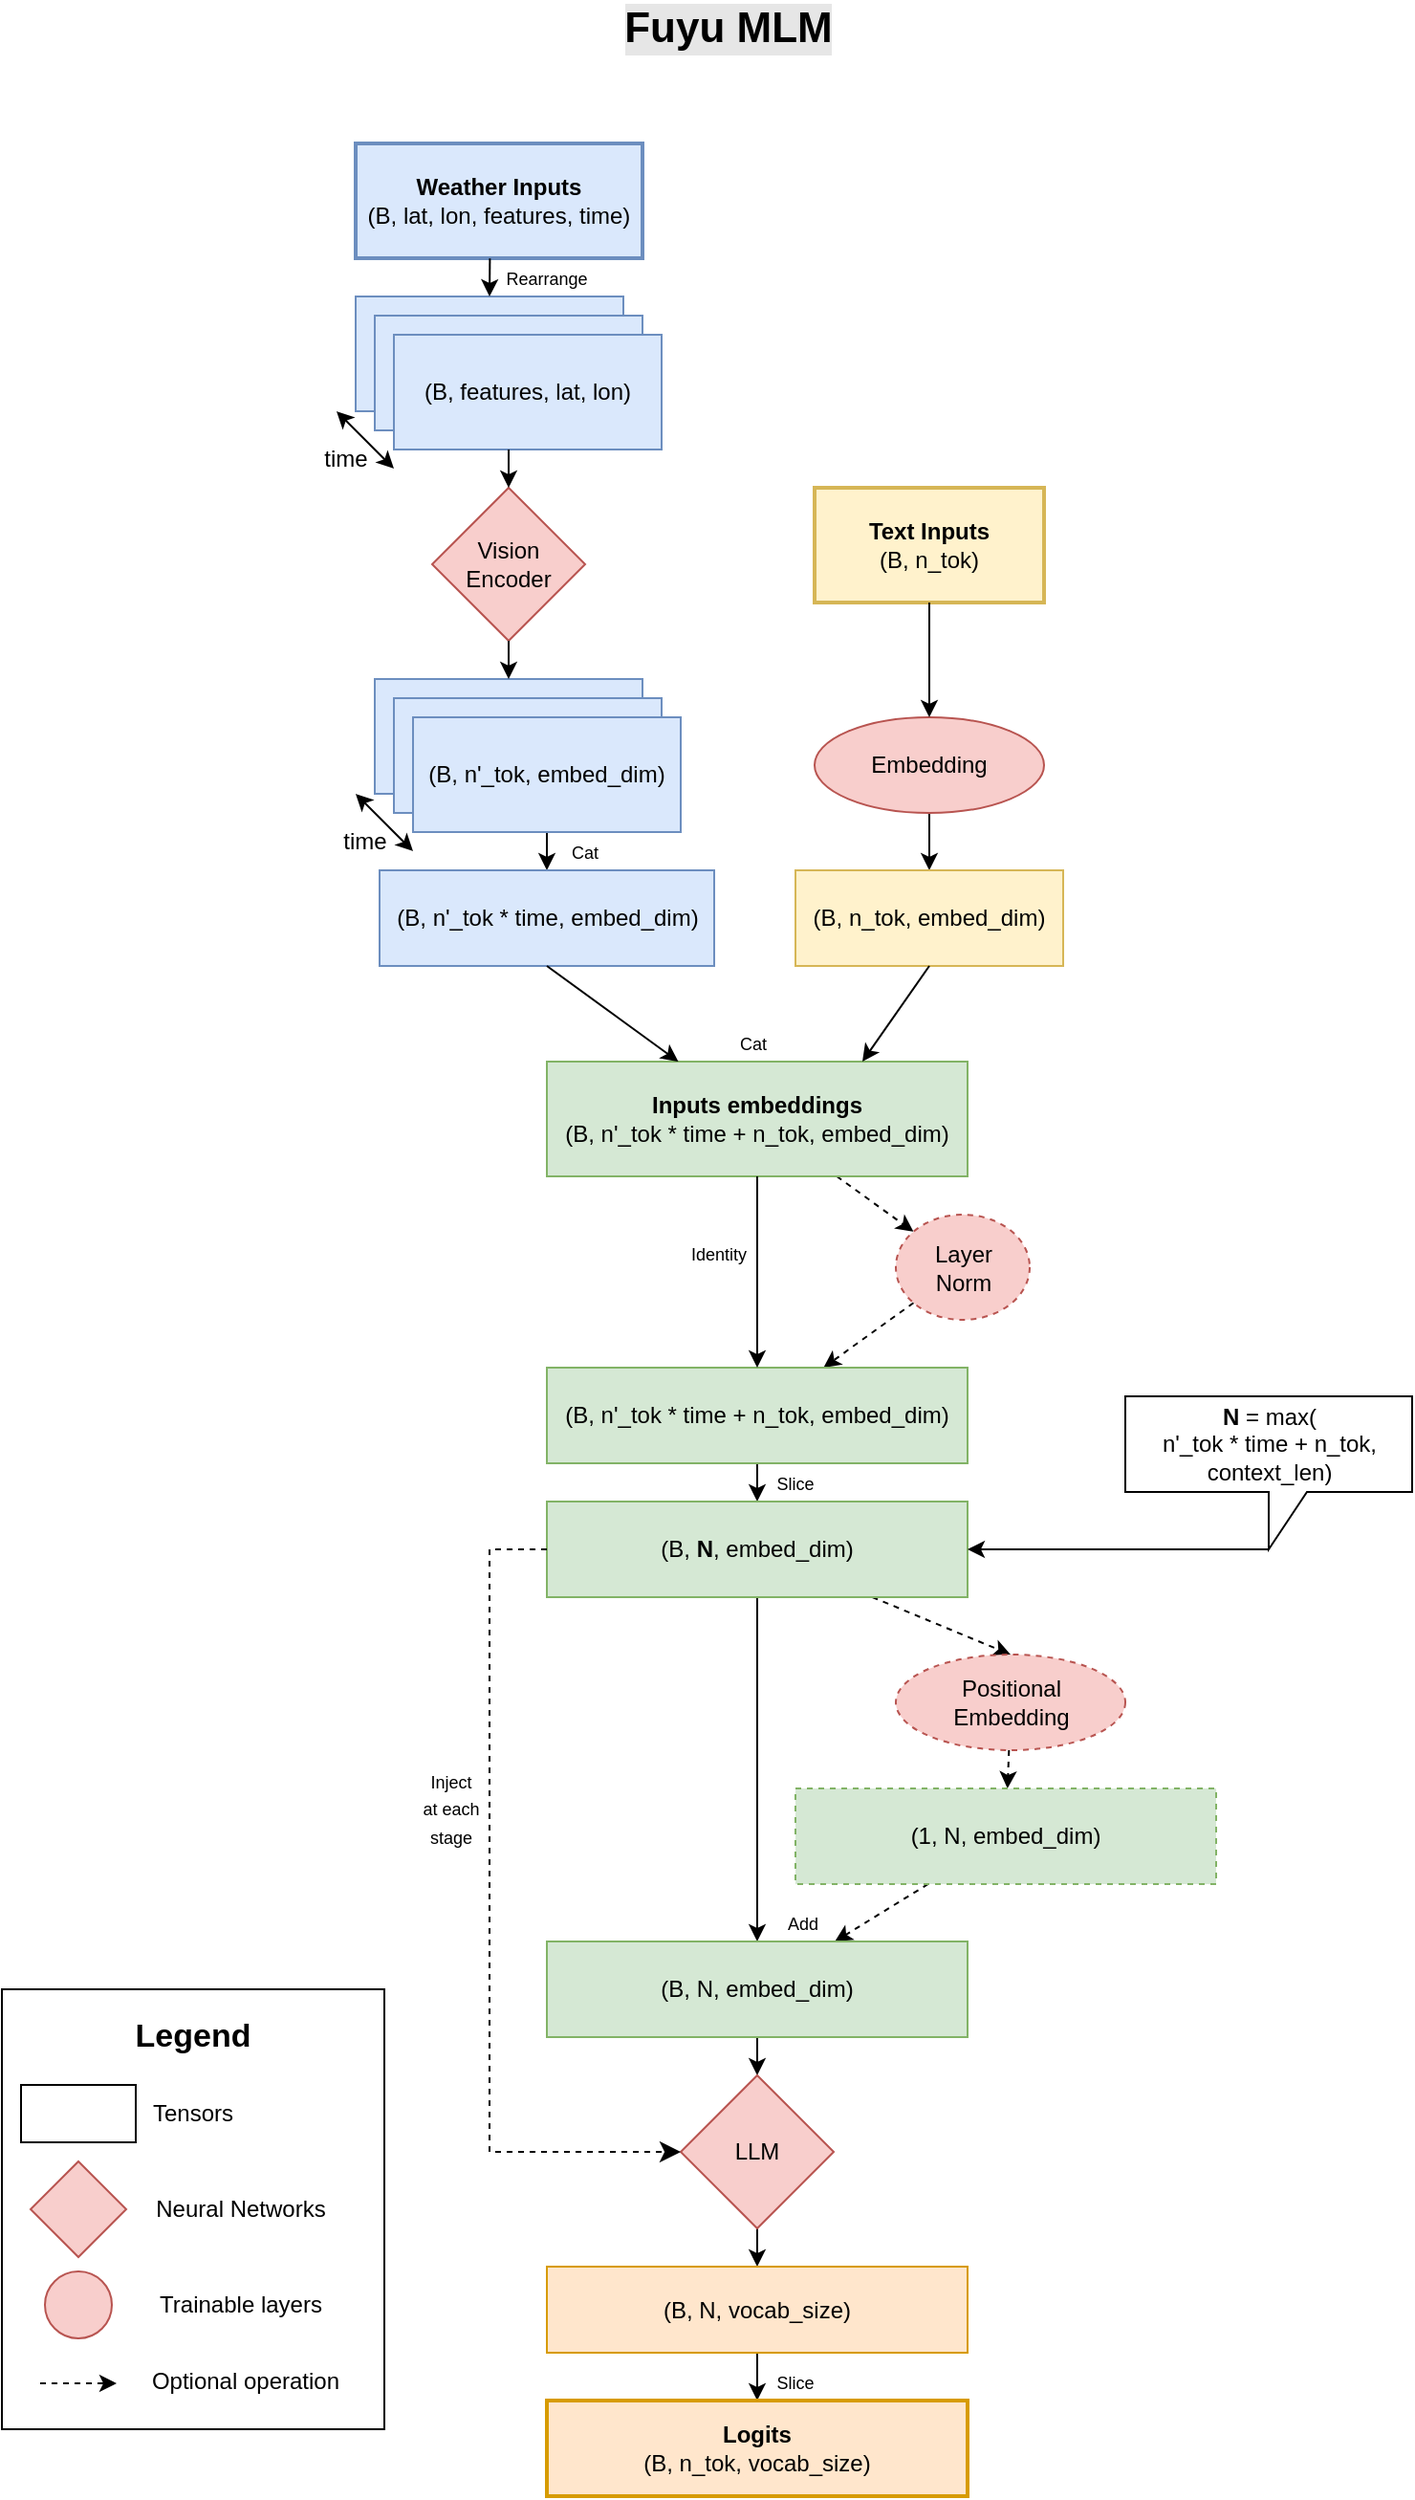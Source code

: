 <mxfile>
    <diagram id="n9vhno1qFf0XFuCSfTiH" name="Fuyu">
        <mxGraphModel dx="980" dy="1673" grid="1" gridSize="10" guides="1" tooltips="1" connect="1" arrows="1" fold="1" page="1" pageScale="1" pageWidth="900" pageHeight="1600" math="0" shadow="0">
            <root>
                <mxCell id="0"/>
                <mxCell id="1" parent="0"/>
                <mxCell id="3" value="&lt;b&gt;Weather Inputs&lt;/b&gt;&lt;div&gt;(B, lat, lon, features, time)&lt;/div&gt;" style="rounded=0;whiteSpace=wrap;html=1;fillColor=#dae8fc;strokeColor=#6c8ebf;strokeWidth=2;" parent="1" vertex="1">
                    <mxGeometry x="230" y="205" width="150" height="60" as="geometry"/>
                </mxCell>
                <mxCell id="4" value="&lt;b&gt;Text Inputs&lt;/b&gt;&lt;div&gt;(B, n_tok)&lt;/div&gt;" style="rounded=0;whiteSpace=wrap;html=1;fillColor=#fff2cc;strokeColor=#d6b656;strokeWidth=2;" parent="1" vertex="1">
                    <mxGeometry x="470" y="385" width="120" height="60" as="geometry"/>
                </mxCell>
                <mxCell id="6" value="Fuyu MLM" style="text;html=1;align=center;verticalAlign=middle;whiteSpace=wrap;rounded=0;fontSize=22;fontStyle=1;labelBackgroundColor=#E6E6E6;" parent="1" vertex="1">
                    <mxGeometry x="360" y="130" width="130" height="30" as="geometry"/>
                </mxCell>
                <mxCell id="7" value="" style="rounded=0;whiteSpace=wrap;html=1;fillColor=#dae8fc;strokeColor=#6c8ebf;" parent="1" vertex="1">
                    <mxGeometry x="230" y="285" width="140" height="60" as="geometry"/>
                </mxCell>
                <mxCell id="8" value="" style="rounded=0;whiteSpace=wrap;html=1;fillColor=#dae8fc;strokeColor=#6c8ebf;" parent="1" vertex="1">
                    <mxGeometry x="240" y="295" width="140" height="60" as="geometry"/>
                </mxCell>
                <mxCell id="9" value="&lt;div&gt;(B, features, lat, lon)&lt;/div&gt;" style="rounded=0;whiteSpace=wrap;html=1;fillColor=#dae8fc;strokeColor=#6c8ebf;" parent="1" vertex="1">
                    <mxGeometry x="250" y="305" width="140" height="60" as="geometry"/>
                </mxCell>
                <mxCell id="10" value="time" style="text;html=1;align=center;verticalAlign=middle;whiteSpace=wrap;rounded=0;" parent="1" vertex="1">
                    <mxGeometry x="210" y="355" width="30" height="30" as="geometry"/>
                </mxCell>
                <mxCell id="11" value="" style="endArrow=classic;startArrow=classic;html=1;" parent="1" edge="1">
                    <mxGeometry width="50" height="50" relative="1" as="geometry">
                        <mxPoint x="220" y="345" as="sourcePoint"/>
                        <mxPoint x="250" y="375" as="targetPoint"/>
                    </mxGeometry>
                </mxCell>
                <mxCell id="13" value="" style="endArrow=classic;html=1;exitX=0.468;exitY=1.002;exitDx=0;exitDy=0;entryX=0.5;entryY=0;entryDx=0;entryDy=0;exitPerimeter=0;" parent="1" source="3" target="7" edge="1">
                    <mxGeometry width="50" height="50" relative="1" as="geometry">
                        <mxPoint x="440" y="435" as="sourcePoint"/>
                        <mxPoint x="490" y="385" as="targetPoint"/>
                    </mxGeometry>
                </mxCell>
                <mxCell id="14" value="&lt;font style=&quot;font-size: 9px;&quot;&gt;Rearrange&lt;/font&gt;" style="text;html=1;align=center;verticalAlign=middle;whiteSpace=wrap;rounded=0;" parent="1" vertex="1">
                    <mxGeometry x="300" y="265" width="60" height="20" as="geometry"/>
                </mxCell>
                <mxCell id="15" value="Vision Encoder" style="rhombus;whiteSpace=wrap;html=1;fillColor=#f8cecc;strokeColor=#b85450;" parent="1" vertex="1">
                    <mxGeometry x="270" y="385" width="80" height="80" as="geometry"/>
                </mxCell>
                <mxCell id="16" value="" style="endArrow=classic;html=1;entryX=0.5;entryY=0;entryDx=0;entryDy=0;" parent="1" target="15" edge="1">
                    <mxGeometry width="50" height="50" relative="1" as="geometry">
                        <mxPoint x="310" y="365" as="sourcePoint"/>
                        <mxPoint x="490" y="385" as="targetPoint"/>
                    </mxGeometry>
                </mxCell>
                <mxCell id="17" value="" style="rounded=0;whiteSpace=wrap;html=1;fillColor=#dae8fc;strokeColor=#6c8ebf;" parent="1" vertex="1">
                    <mxGeometry x="240" y="485" width="140" height="60" as="geometry"/>
                </mxCell>
                <mxCell id="29" value="" style="edgeStyle=none;html=1;exitX=0.5;exitY=1;exitDx=0;exitDy=0;entryX=0.5;entryY=0;entryDx=0;entryDy=0;" parent="1" source="15" target="17" edge="1">
                    <mxGeometry relative="1" as="geometry"/>
                </mxCell>
                <mxCell id="18" value="" style="rounded=0;whiteSpace=wrap;html=1;fillColor=#dae8fc;strokeColor=#6c8ebf;" parent="1" vertex="1">
                    <mxGeometry x="250" y="495" width="140" height="60" as="geometry"/>
                </mxCell>
                <mxCell id="31" value="" style="edgeStyle=none;html=1;" parent="1" source="19" target="30" edge="1">
                    <mxGeometry relative="1" as="geometry"/>
                </mxCell>
                <mxCell id="19" value="&lt;div&gt;(B, n&#39;_tok, embed_dim)&lt;/div&gt;" style="rounded=0;whiteSpace=wrap;html=1;fillColor=#dae8fc;strokeColor=#6c8ebf;" parent="1" vertex="1">
                    <mxGeometry x="260" y="505" width="140" height="60" as="geometry"/>
                </mxCell>
                <mxCell id="20" value="" style="endArrow=classic;startArrow=classic;html=1;" parent="1" edge="1">
                    <mxGeometry width="50" height="50" relative="1" as="geometry">
                        <mxPoint x="230" y="545" as="sourcePoint"/>
                        <mxPoint x="260" y="575" as="targetPoint"/>
                    </mxGeometry>
                </mxCell>
                <mxCell id="27" value="" style="edgeStyle=none;html=1;" parent="1" source="23" target="26" edge="1">
                    <mxGeometry relative="1" as="geometry"/>
                </mxCell>
                <mxCell id="23" value="Embedding" style="ellipse;whiteSpace=wrap;html=1;fillColor=#f8cecc;strokeColor=#b85450;" parent="1" vertex="1">
                    <mxGeometry x="470" y="505" width="120" height="50" as="geometry"/>
                </mxCell>
                <mxCell id="25" value="" style="endArrow=classic;html=1;exitX=0.5;exitY=1;exitDx=0;exitDy=0;" parent="1" source="4" target="23" edge="1">
                    <mxGeometry width="50" height="50" relative="1" as="geometry">
                        <mxPoint x="450" y="665" as="sourcePoint"/>
                        <mxPoint x="500" y="615" as="targetPoint"/>
                    </mxGeometry>
                </mxCell>
                <mxCell id="26" value="&lt;div&gt;(B, n_tok, embed_dim)&lt;/div&gt;" style="rounded=0;whiteSpace=wrap;html=1;fillColor=#fff2cc;strokeColor=#d6b656;" parent="1" vertex="1">
                    <mxGeometry x="460" y="585" width="140" height="50" as="geometry"/>
                </mxCell>
                <mxCell id="28" value="time" style="text;html=1;align=center;verticalAlign=middle;whiteSpace=wrap;rounded=0;" parent="1" vertex="1">
                    <mxGeometry x="220" y="555" width="30" height="30" as="geometry"/>
                </mxCell>
                <mxCell id="30" value="&lt;div&gt;(B, n&#39;_tok * time, embed_dim)&lt;/div&gt;" style="rounded=0;whiteSpace=wrap;html=1;fillColor=#dae8fc;strokeColor=#6c8ebf;" parent="1" vertex="1">
                    <mxGeometry x="242.5" y="585" width="175" height="50" as="geometry"/>
                </mxCell>
                <mxCell id="32" value="&lt;font style=&quot;font-size: 9px;&quot;&gt;Cat&lt;/font&gt;" style="text;html=1;align=center;verticalAlign=middle;whiteSpace=wrap;rounded=0;" parent="1" vertex="1">
                    <mxGeometry x="330" y="565" width="40" height="20" as="geometry"/>
                </mxCell>
                <mxCell id="38" value="" style="edgeStyle=none;html=1;dashed=1;" parent="1" source="33" target="fZResalVlZnlM3KxgCgS-67" edge="1">
                    <mxGeometry relative="1" as="geometry">
                        <mxPoint x="536" y="779" as="targetPoint"/>
                    </mxGeometry>
                </mxCell>
                <mxCell id="33" value="&lt;b&gt;Inputs embeddings&lt;/b&gt;&lt;div&gt;(B, n&#39;_tok * time + n_tok, embed_dim)&lt;/div&gt;" style="rounded=0;whiteSpace=wrap;html=1;fillColor=#d5e8d4;strokeColor=#82b366;" parent="1" vertex="1">
                    <mxGeometry x="330" y="685" width="220" height="60" as="geometry"/>
                </mxCell>
                <mxCell id="34" value="" style="endArrow=classic;html=1;exitX=0.5;exitY=1;exitDx=0;exitDy=0;" parent="1" source="30" target="33" edge="1">
                    <mxGeometry width="50" height="50" relative="1" as="geometry">
                        <mxPoint x="400" y="485" as="sourcePoint"/>
                        <mxPoint x="450" y="435" as="targetPoint"/>
                    </mxGeometry>
                </mxCell>
                <mxCell id="35" value="" style="endArrow=classic;html=1;exitX=0.5;exitY=1;exitDx=0;exitDy=0;entryX=0.75;entryY=0;entryDx=0;entryDy=0;" parent="1" source="26" target="33" edge="1">
                    <mxGeometry width="50" height="50" relative="1" as="geometry">
                        <mxPoint x="400" y="485" as="sourcePoint"/>
                        <mxPoint x="450" y="435" as="targetPoint"/>
                    </mxGeometry>
                </mxCell>
                <mxCell id="36" value="&lt;font style=&quot;font-size: 9px;&quot;&gt;Cat&lt;/font&gt;" style="text;html=1;align=center;verticalAlign=middle;whiteSpace=wrap;rounded=0;" parent="1" vertex="1">
                    <mxGeometry x="417.5" y="665" width="40" height="20" as="geometry"/>
                </mxCell>
                <mxCell id="40" value="" style="edgeStyle=none;html=1;dashed=1;" parent="1" source="fZResalVlZnlM3KxgCgS-67" target="39" edge="1">
                    <mxGeometry relative="1" as="geometry">
                        <mxPoint x="535.385" y="810.385" as="sourcePoint"/>
                    </mxGeometry>
                </mxCell>
                <mxCell id="42" value="" style="edgeStyle=none;html=1;" parent="1" source="39" target="41" edge="1">
                    <mxGeometry relative="1" as="geometry"/>
                </mxCell>
                <mxCell id="39" value="&lt;div&gt;(B, n&#39;_tok * time + n_tok, embed_dim)&lt;/div&gt;" style="rounded=0;whiteSpace=wrap;html=1;fillColor=#d5e8d4;strokeColor=#82b366;" parent="1" vertex="1">
                    <mxGeometry x="330" y="845" width="220" height="50" as="geometry"/>
                </mxCell>
                <mxCell id="47" value="" style="edgeStyle=none;html=1;entryX=0.5;entryY=0;entryDx=0;entryDy=0;dashed=1;" parent="1" source="41" target="44" edge="1">
                    <mxGeometry relative="1" as="geometry"/>
                </mxCell>
                <mxCell id="49" value="" style="edgeStyle=none;html=1;" parent="1" source="41" target="48" edge="1">
                    <mxGeometry relative="1" as="geometry"/>
                </mxCell>
                <mxCell id="41" value="&lt;div&gt;(B,&amp;nbsp;&lt;span style=&quot;background-color: transparent;&quot;&gt;&lt;b&gt;N&lt;/b&gt;, embed_dim)&lt;/span&gt;&lt;/div&gt;" style="rounded=0;whiteSpace=wrap;html=1;fillColor=#d5e8d4;strokeColor=#82b366;" parent="1" vertex="1">
                    <mxGeometry x="330" y="915" width="220" height="50" as="geometry"/>
                </mxCell>
                <mxCell id="46" value="" style="edgeStyle=none;html=1;dashed=1;" parent="1" source="44" target="45" edge="1">
                    <mxGeometry relative="1" as="geometry"/>
                </mxCell>
                <mxCell id="44" value="Positional&lt;div&gt;Embedding&lt;/div&gt;" style="ellipse;whiteSpace=wrap;html=1;fillColor=#f8cecc;strokeColor=#b85450;dashed=1;" parent="1" vertex="1">
                    <mxGeometry x="512.5" y="995" width="120" height="50" as="geometry"/>
                </mxCell>
                <mxCell id="50" value="" style="edgeStyle=none;html=1;dashed=1;" parent="1" source="45" target="48" edge="1">
                    <mxGeometry relative="1" as="geometry"/>
                </mxCell>
                <mxCell id="45" value="&lt;div&gt;(1,&amp;nbsp;&lt;span style=&quot;background-color: transparent;&quot;&gt;N, embed_dim)&lt;/span&gt;&lt;/div&gt;" style="rounded=0;whiteSpace=wrap;html=1;fillColor=#d5e8d4;strokeColor=#82b366;dashed=1;" parent="1" vertex="1">
                    <mxGeometry x="460" y="1065" width="220" height="50" as="geometry"/>
                </mxCell>
                <mxCell id="56" value="" style="edgeStyle=none;html=1;" parent="1" source="48" target="55" edge="1">
                    <mxGeometry relative="1" as="geometry"/>
                </mxCell>
                <mxCell id="48" value="&lt;div&gt;(B,&amp;nbsp;&lt;span style=&quot;background-color: transparent;&quot;&gt;N, embed_dim)&lt;/span&gt;&lt;/div&gt;" style="rounded=0;whiteSpace=wrap;html=1;fillColor=#d5e8d4;strokeColor=#82b366;" parent="1" vertex="1">
                    <mxGeometry x="330" y="1145" width="220" height="50" as="geometry"/>
                </mxCell>
                <mxCell id="51" value="" style="endArrow=classic;html=1;exitX=0.5;exitY=1;exitDx=0;exitDy=0;" parent="1" source="33" edge="1">
                    <mxGeometry width="50" height="50" relative="1" as="geometry">
                        <mxPoint x="460" y="955" as="sourcePoint"/>
                        <mxPoint x="440" y="845" as="targetPoint"/>
                    </mxGeometry>
                </mxCell>
                <mxCell id="52" value="&lt;font style=&quot;font-size: 9px;&quot;&gt;Identity&lt;/font&gt;" style="text;html=1;align=center;verticalAlign=middle;whiteSpace=wrap;rounded=0;" parent="1" vertex="1">
                    <mxGeometry x="400" y="775" width="40" height="20" as="geometry"/>
                </mxCell>
                <mxCell id="54" value="&lt;font style=&quot;font-size: 9px;&quot;&gt;Add&lt;/font&gt;" style="text;html=1;align=center;verticalAlign=middle;whiteSpace=wrap;rounded=0;" parent="1" vertex="1">
                    <mxGeometry x="444" y="1125" width="40" height="20" as="geometry"/>
                </mxCell>
                <mxCell id="60" value="" style="edgeStyle=none;html=1;" parent="1" source="55" target="59" edge="1">
                    <mxGeometry relative="1" as="geometry"/>
                </mxCell>
                <mxCell id="55" value="LLM" style="rhombus;whiteSpace=wrap;html=1;fillColor=#f8cecc;strokeColor=#b85450;" parent="1" vertex="1">
                    <mxGeometry x="400" y="1215" width="80" height="80" as="geometry"/>
                </mxCell>
                <mxCell id="57" value="" style="edgeStyle=elbowEdgeStyle;elbow=horizontal;endArrow=classic;html=1;curved=0;rounded=0;endSize=8;startSize=8;exitX=0;exitY=0.5;exitDx=0;exitDy=0;entryX=0;entryY=0.5;entryDx=0;entryDy=0;dashed=1;" parent="1" source="41" target="55" edge="1">
                    <mxGeometry width="50" height="50" relative="1" as="geometry">
                        <mxPoint x="260" y="1085" as="sourcePoint"/>
                        <mxPoint x="310" y="1035" as="targetPoint"/>
                        <Array as="points">
                            <mxPoint x="300" y="1095"/>
                        </Array>
                    </mxGeometry>
                </mxCell>
                <mxCell id="58" value="&lt;font style=&quot;font-size: 9px;&quot;&gt;Inject&lt;/font&gt;&lt;div&gt;&lt;font style=&quot;font-size: 9px;&quot;&gt;at each&lt;/font&gt;&lt;/div&gt;&lt;div&gt;&lt;font style=&quot;font-size: 9px;&quot;&gt;stage&lt;/font&gt;&lt;/div&gt;" style="text;html=1;align=center;verticalAlign=middle;whiteSpace=wrap;rounded=0;" parent="1" vertex="1">
                    <mxGeometry x="260" y="1065" width="40" height="20" as="geometry"/>
                </mxCell>
                <mxCell id="62" value="" style="edgeStyle=none;html=1;" parent="1" source="59" target="61" edge="1">
                    <mxGeometry relative="1" as="geometry"/>
                </mxCell>
                <mxCell id="59" value="&lt;div&gt;&lt;span style=&quot;background-color: transparent;&quot;&gt;(B,&amp;nbsp;&lt;/span&gt;&lt;span style=&quot;background-color: transparent;&quot;&gt;N, vocab_size)&lt;/span&gt;&lt;/div&gt;" style="rounded=0;whiteSpace=wrap;html=1;fillColor=#ffe6cc;strokeColor=#d79b00;" parent="1" vertex="1">
                    <mxGeometry x="330" y="1315" width="220" height="45" as="geometry"/>
                </mxCell>
                <mxCell id="61" value="&lt;div&gt;&lt;b&gt;Logits&lt;/b&gt;&lt;/div&gt;&lt;div&gt;(B,&amp;nbsp;&lt;span style=&quot;background-color: transparent;&quot;&gt;n_tok, vocab_size)&lt;/span&gt;&lt;/div&gt;" style="rounded=0;whiteSpace=wrap;html=1;fillColor=#ffe6cc;strokeColor=#d79b00;strokeWidth=2;" parent="1" vertex="1">
                    <mxGeometry x="330" y="1385" width="220" height="50" as="geometry"/>
                </mxCell>
                <mxCell id="65" value="&lt;font style=&quot;font-size: 9px;&quot;&gt;Slice&lt;/font&gt;" style="text;html=1;align=center;verticalAlign=middle;whiteSpace=wrap;rounded=0;" parent="1" vertex="1">
                    <mxGeometry x="440" y="1365" width="40" height="20" as="geometry"/>
                </mxCell>
                <mxCell id="66" value="&lt;font style=&quot;font-size: 9px;&quot;&gt;Slice&lt;/font&gt;" style="text;html=1;align=center;verticalAlign=middle;whiteSpace=wrap;rounded=0;" parent="1" vertex="1">
                    <mxGeometry x="440" y="895" width="40" height="20" as="geometry"/>
                </mxCell>
                <mxCell id="fZResalVlZnlM3KxgCgS-67" value="Layer&lt;div&gt;Norm&lt;/div&gt;" style="ellipse;whiteSpace=wrap;html=1;fillColor=#f8cecc;strokeColor=#b85450;dashed=1;" parent="1" vertex="1">
                    <mxGeometry x="512.5" y="765" width="70" height="55" as="geometry"/>
                </mxCell>
                <mxCell id="fZResalVlZnlM3KxgCgS-68" value="" style="rounded=0;whiteSpace=wrap;html=1;fillColor=none;" parent="1" vertex="1">
                    <mxGeometry x="45" y="1170" width="200" height="230" as="geometry"/>
                </mxCell>
                <mxCell id="fZResalVlZnlM3KxgCgS-69" value="&lt;font style=&quot;font-size: 17px;&quot;&gt;&lt;b&gt;Legend&lt;/b&gt;&lt;/font&gt;" style="text;html=1;align=center;verticalAlign=middle;whiteSpace=wrap;rounded=0;" parent="1" vertex="1">
                    <mxGeometry x="115" y="1180" width="60" height="30" as="geometry"/>
                </mxCell>
                <mxCell id="fZResalVlZnlM3KxgCgS-70" value="" style="rounded=0;whiteSpace=wrap;html=1;" parent="1" vertex="1">
                    <mxGeometry x="55" y="1220" width="60" height="30" as="geometry"/>
                </mxCell>
                <mxCell id="fZResalVlZnlM3KxgCgS-71" value="Tensors" style="text;html=1;align=center;verticalAlign=middle;whiteSpace=wrap;rounded=0;" parent="1" vertex="1">
                    <mxGeometry x="115" y="1220" width="60" height="30" as="geometry"/>
                </mxCell>
                <mxCell id="fZResalVlZnlM3KxgCgS-72" value="" style="rhombus;whiteSpace=wrap;html=1;fillColor=#f8cecc;strokeColor=#b85450;" parent="1" vertex="1">
                    <mxGeometry x="60" y="1260" width="50" height="50" as="geometry"/>
                </mxCell>
                <mxCell id="fZResalVlZnlM3KxgCgS-74" value="Neural Networks" style="text;html=1;align=center;verticalAlign=middle;whiteSpace=wrap;rounded=0;" parent="1" vertex="1">
                    <mxGeometry x="120" y="1270" width="100" height="30" as="geometry"/>
                </mxCell>
                <mxCell id="fZResalVlZnlM3KxgCgS-75" value="" style="ellipse;whiteSpace=wrap;html=1;aspect=fixed;fillColor=#f8cecc;strokeColor=#b85450;" parent="1" vertex="1">
                    <mxGeometry x="67.5" y="1317.5" width="35" height="35" as="geometry"/>
                </mxCell>
                <mxCell id="fZResalVlZnlM3KxgCgS-76" value="Trainable layers" style="text;html=1;align=center;verticalAlign=middle;whiteSpace=wrap;rounded=0;" parent="1" vertex="1">
                    <mxGeometry x="120" y="1320" width="100" height="30" as="geometry"/>
                </mxCell>
                <mxCell id="fZResalVlZnlM3KxgCgS-77" value="" style="endArrow=classic;html=1;dashed=1;" parent="1" edge="1">
                    <mxGeometry width="50" height="50" relative="1" as="geometry">
                        <mxPoint x="65" y="1376" as="sourcePoint"/>
                        <mxPoint x="105" y="1376" as="targetPoint"/>
                    </mxGeometry>
                </mxCell>
                <mxCell id="fZResalVlZnlM3KxgCgS-78" value="Optional operation" style="text;html=1;align=center;verticalAlign=middle;whiteSpace=wrap;rounded=0;" parent="1" vertex="1">
                    <mxGeometry x="120" y="1360" width="105" height="30" as="geometry"/>
                </mxCell>
                <mxCell id="tJhl8bDbs0YgJJy4RsQT-67" style="edgeStyle=none;html=1;entryX=1;entryY=0.5;entryDx=0;entryDy=0;exitX=0;exitY=0;exitDx=75;exitDy=80;exitPerimeter=0;" edge="1" parent="1" source="tJhl8bDbs0YgJJy4RsQT-66" target="41">
                    <mxGeometry relative="1" as="geometry"/>
                </mxCell>
                <mxCell id="tJhl8bDbs0YgJJy4RsQT-66" value="&lt;b&gt;N&lt;/b&gt; =&amp;nbsp;&lt;span style=&quot;color: rgb(0, 0, 0);&quot;&gt;max(&lt;/span&gt;&lt;div&gt;&lt;span style=&quot;color: rgb(0, 0, 0);&quot;&gt;n&#39;_tok * time + n_tok, context_len)&lt;/span&gt;&lt;/div&gt;" style="shape=callout;whiteSpace=wrap;html=1;perimeter=calloutPerimeter;" vertex="1" parent="1">
                    <mxGeometry x="632.5" y="860" width="150" height="80" as="geometry"/>
                </mxCell>
            </root>
        </mxGraphModel>
    </diagram>
    <diagram name="XAtt" id="a4jGm6xqIhir1LedH1ac">
        <mxGraphModel dx="882" dy="1506" grid="1" gridSize="10" guides="1" tooltips="1" connect="1" arrows="1" fold="1" page="1" pageScale="1" pageWidth="827" pageHeight="1169" math="0" shadow="0">
            <root>
                <mxCell id="KB6BPB1OjG2h3JSSUMUO-0"/>
                <mxCell id="KB6BPB1OjG2h3JSSUMUO-1" parent="KB6BPB1OjG2h3JSSUMUO-0"/>
                <mxCell id="ZkU_CyL0ncZmUyhXqpeo-0" value="" style="shape=ext;double=1;rounded=0;whiteSpace=wrap;html=1;fillColor=none;strokeColor=#b85450;strokeWidth=2;" vertex="1" parent="KB6BPB1OjG2h3JSSUMUO-1">
                    <mxGeometry x="300" y="192.5" width="480" height="820" as="geometry"/>
                </mxCell>
                <mxCell id="bPCxT5bmTV2xp-g9Kk3w-21" value="" style="rounded=0;whiteSpace=wrap;html=1;fillColor=none;dashed=1;dashPattern=1 1;" vertex="1" parent="KB6BPB1OjG2h3JSSUMUO-1">
                    <mxGeometry x="420" y="457.5" width="230" height="275" as="geometry"/>
                </mxCell>
                <mxCell id="KB6BPB1OjG2h3JSSUMUO-2" value="&lt;b&gt;Weather Inputs&lt;/b&gt;&lt;div&gt;(B, lat, lon, features, time)&lt;/div&gt;" style="rounded=0;whiteSpace=wrap;html=1;fillColor=#dae8fc;strokeColor=#6c8ebf;strokeWidth=2;" vertex="1" parent="KB6BPB1OjG2h3JSSUMUO-1">
                    <mxGeometry x="60" y="100" width="150" height="60" as="geometry"/>
                </mxCell>
                <mxCell id="KB6BPB1OjG2h3JSSUMUO-3" value="&lt;b&gt;Text Inputs&lt;/b&gt;&lt;div&gt;(B, n_tok)&lt;/div&gt;" style="rounded=0;whiteSpace=wrap;html=1;fillColor=#fff2cc;strokeColor=#d6b656;strokeWidth=2;" vertex="1" parent="KB6BPB1OjG2h3JSSUMUO-1">
                    <mxGeometry x="400" y="102.5" width="120" height="60" as="geometry"/>
                </mxCell>
                <mxCell id="KB6BPB1OjG2h3JSSUMUO-4" value="XAttMultimodalLM" style="text;html=1;align=center;verticalAlign=middle;whiteSpace=wrap;rounded=0;fontSize=22;fontStyle=1;labelBackgroundColor=#E6E6E6;" vertex="1" parent="KB6BPB1OjG2h3JSSUMUO-1">
                    <mxGeometry x="350" y="30" width="200" height="30" as="geometry"/>
                </mxCell>
                <mxCell id="KB6BPB1OjG2h3JSSUMUO-5" value="" style="rounded=0;whiteSpace=wrap;html=1;fillColor=#dae8fc;strokeColor=#6c8ebf;" vertex="1" parent="KB6BPB1OjG2h3JSSUMUO-1">
                    <mxGeometry x="60" y="180" width="140" height="60" as="geometry"/>
                </mxCell>
                <mxCell id="KB6BPB1OjG2h3JSSUMUO-6" value="" style="rounded=0;whiteSpace=wrap;html=1;fillColor=#dae8fc;strokeColor=#6c8ebf;" vertex="1" parent="KB6BPB1OjG2h3JSSUMUO-1">
                    <mxGeometry x="70" y="190" width="140" height="60" as="geometry"/>
                </mxCell>
                <mxCell id="KB6BPB1OjG2h3JSSUMUO-7" value="&lt;div&gt;(B, features, lat, lon)&lt;/div&gt;" style="rounded=0;whiteSpace=wrap;html=1;fillColor=#dae8fc;strokeColor=#6c8ebf;" vertex="1" parent="KB6BPB1OjG2h3JSSUMUO-1">
                    <mxGeometry x="80" y="200" width="140" height="60" as="geometry"/>
                </mxCell>
                <mxCell id="KB6BPB1OjG2h3JSSUMUO-8" value="time" style="text;html=1;align=center;verticalAlign=middle;whiteSpace=wrap;rounded=0;" vertex="1" parent="KB6BPB1OjG2h3JSSUMUO-1">
                    <mxGeometry x="40" y="250" width="30" height="30" as="geometry"/>
                </mxCell>
                <mxCell id="KB6BPB1OjG2h3JSSUMUO-9" value="" style="endArrow=classic;startArrow=classic;html=1;" edge="1" parent="KB6BPB1OjG2h3JSSUMUO-1">
                    <mxGeometry width="50" height="50" relative="1" as="geometry">
                        <mxPoint x="50" y="240" as="sourcePoint"/>
                        <mxPoint x="80" y="270" as="targetPoint"/>
                    </mxGeometry>
                </mxCell>
                <mxCell id="KB6BPB1OjG2h3JSSUMUO-10" value="" style="endArrow=classic;html=1;exitX=0.468;exitY=1.002;exitDx=0;exitDy=0;entryX=0.5;entryY=0;entryDx=0;entryDy=0;exitPerimeter=0;" edge="1" parent="KB6BPB1OjG2h3JSSUMUO-1" source="KB6BPB1OjG2h3JSSUMUO-2" target="KB6BPB1OjG2h3JSSUMUO-5">
                    <mxGeometry width="50" height="50" relative="1" as="geometry">
                        <mxPoint x="270" y="330" as="sourcePoint"/>
                        <mxPoint x="320" y="280" as="targetPoint"/>
                    </mxGeometry>
                </mxCell>
                <mxCell id="KB6BPB1OjG2h3JSSUMUO-11" value="&lt;font style=&quot;font-size: 9px;&quot;&gt;Rearrange&lt;/font&gt;" style="text;html=1;align=center;verticalAlign=middle;whiteSpace=wrap;rounded=0;" vertex="1" parent="KB6BPB1OjG2h3JSSUMUO-1">
                    <mxGeometry x="130" y="160" width="60" height="20" as="geometry"/>
                </mxCell>
                <mxCell id="KB6BPB1OjG2h3JSSUMUO-12" value="Vision Encoder" style="rhombus;whiteSpace=wrap;html=1;fillColor=#f8cecc;strokeColor=#b85450;" vertex="1" parent="KB6BPB1OjG2h3JSSUMUO-1">
                    <mxGeometry x="100" y="280" width="80" height="80" as="geometry"/>
                </mxCell>
                <mxCell id="KB6BPB1OjG2h3JSSUMUO-13" value="" style="endArrow=classic;html=1;entryX=0.5;entryY=0;entryDx=0;entryDy=0;" edge="1" parent="KB6BPB1OjG2h3JSSUMUO-1" target="KB6BPB1OjG2h3JSSUMUO-12">
                    <mxGeometry width="50" height="50" relative="1" as="geometry">
                        <mxPoint x="140" y="260" as="sourcePoint"/>
                        <mxPoint x="320" y="280" as="targetPoint"/>
                    </mxGeometry>
                </mxCell>
                <mxCell id="KB6BPB1OjG2h3JSSUMUO-14" value="" style="rounded=0;whiteSpace=wrap;html=1;fillColor=#dae8fc;strokeColor=#6c8ebf;" vertex="1" parent="KB6BPB1OjG2h3JSSUMUO-1">
                    <mxGeometry x="70" y="380" width="140" height="60" as="geometry"/>
                </mxCell>
                <mxCell id="KB6BPB1OjG2h3JSSUMUO-15" value="" style="edgeStyle=none;html=1;exitX=0.5;exitY=1;exitDx=0;exitDy=0;entryX=0.5;entryY=0;entryDx=0;entryDy=0;" edge="1" parent="KB6BPB1OjG2h3JSSUMUO-1" source="KB6BPB1OjG2h3JSSUMUO-12" target="KB6BPB1OjG2h3JSSUMUO-14">
                    <mxGeometry relative="1" as="geometry"/>
                </mxCell>
                <mxCell id="KB6BPB1OjG2h3JSSUMUO-16" value="" style="rounded=0;whiteSpace=wrap;html=1;fillColor=#dae8fc;strokeColor=#6c8ebf;" vertex="1" parent="KB6BPB1OjG2h3JSSUMUO-1">
                    <mxGeometry x="80" y="390" width="140" height="60" as="geometry"/>
                </mxCell>
                <mxCell id="KB6BPB1OjG2h3JSSUMUO-17" value="" style="edgeStyle=none;html=1;" edge="1" parent="KB6BPB1OjG2h3JSSUMUO-1" source="KB6BPB1OjG2h3JSSUMUO-18" target="KB6BPB1OjG2h3JSSUMUO-25">
                    <mxGeometry relative="1" as="geometry"/>
                </mxCell>
                <mxCell id="KB6BPB1OjG2h3JSSUMUO-18" value="&lt;div&gt;(B, n&#39;_tok, embed_dim)&lt;/div&gt;" style="rounded=0;whiteSpace=wrap;html=1;fillColor=#dae8fc;strokeColor=#6c8ebf;" vertex="1" parent="KB6BPB1OjG2h3JSSUMUO-1">
                    <mxGeometry x="90" y="400" width="140" height="60" as="geometry"/>
                </mxCell>
                <mxCell id="KB6BPB1OjG2h3JSSUMUO-19" value="" style="endArrow=classic;startArrow=classic;html=1;" edge="1" parent="KB6BPB1OjG2h3JSSUMUO-1">
                    <mxGeometry width="50" height="50" relative="1" as="geometry">
                        <mxPoint x="60" y="440" as="sourcePoint"/>
                        <mxPoint x="90" y="470" as="targetPoint"/>
                    </mxGeometry>
                </mxCell>
                <mxCell id="KB6BPB1OjG2h3JSSUMUO-20" value="" style="edgeStyle=none;html=1;" edge="1" parent="KB6BPB1OjG2h3JSSUMUO-1" source="KB6BPB1OjG2h3JSSUMUO-21" target="KB6BPB1OjG2h3JSSUMUO-23">
                    <mxGeometry relative="1" as="geometry"/>
                </mxCell>
                <mxCell id="KB6BPB1OjG2h3JSSUMUO-21" value="Embedding" style="ellipse;whiteSpace=wrap;html=1;fillColor=#f8cecc;strokeColor=#b85450;" vertex="1" parent="KB6BPB1OjG2h3JSSUMUO-1">
                    <mxGeometry x="400" y="257.5" width="120" height="50" as="geometry"/>
                </mxCell>
                <mxCell id="KB6BPB1OjG2h3JSSUMUO-22" value="" style="endArrow=classic;html=1;exitX=0.5;exitY=1;exitDx=0;exitDy=0;" edge="1" parent="KB6BPB1OjG2h3JSSUMUO-1" source="KB6BPB1OjG2h3JSSUMUO-3" target="KB6BPB1OjG2h3JSSUMUO-21">
                    <mxGeometry width="50" height="50" relative="1" as="geometry">
                        <mxPoint x="380" y="457.5" as="sourcePoint"/>
                        <mxPoint x="430" y="407.5" as="targetPoint"/>
                    </mxGeometry>
                </mxCell>
                <mxCell id="bPCxT5bmTV2xp-g9Kk3w-11" style="edgeStyle=none;html=1;" edge="1" parent="KB6BPB1OjG2h3JSSUMUO-1" source="KB6BPB1OjG2h3JSSUMUO-23" target="bPCxT5bmTV2xp-g9Kk3w-10">
                    <mxGeometry relative="1" as="geometry"/>
                </mxCell>
                <mxCell id="KB6BPB1OjG2h3JSSUMUO-23" value="&lt;div&gt;(B, n_tok, embed_dim)&lt;/div&gt;" style="rounded=0;whiteSpace=wrap;html=1;fillColor=#fff2cc;strokeColor=#d6b656;" vertex="1" parent="KB6BPB1OjG2h3JSSUMUO-1">
                    <mxGeometry x="390" y="322.5" width="140" height="50" as="geometry"/>
                </mxCell>
                <mxCell id="KB6BPB1OjG2h3JSSUMUO-24" value="time" style="text;html=1;align=center;verticalAlign=middle;whiteSpace=wrap;rounded=0;" vertex="1" parent="KB6BPB1OjG2h3JSSUMUO-1">
                    <mxGeometry x="50" y="450" width="30" height="30" as="geometry"/>
                </mxCell>
                <mxCell id="bPCxT5bmTV2xp-g9Kk3w-4" style="edgeStyle=none;html=1;" edge="1" parent="KB6BPB1OjG2h3JSSUMUO-1" source="KB6BPB1OjG2h3JSSUMUO-25" target="bPCxT5bmTV2xp-g9Kk3w-3">
                    <mxGeometry relative="1" as="geometry"/>
                </mxCell>
                <mxCell id="KB6BPB1OjG2h3JSSUMUO-25" value="&lt;div&gt;(B, n&#39;_tok * time, embed_dim)&lt;/div&gt;" style="rounded=0;whiteSpace=wrap;html=1;fillColor=#dae8fc;strokeColor=#6c8ebf;" vertex="1" parent="KB6BPB1OjG2h3JSSUMUO-1">
                    <mxGeometry x="72.5" y="480" width="175" height="50" as="geometry"/>
                </mxCell>
                <mxCell id="KB6BPB1OjG2h3JSSUMUO-26" value="&lt;font style=&quot;font-size: 9px;&quot;&gt;Cat&lt;/font&gt;" style="text;html=1;align=center;verticalAlign=middle;whiteSpace=wrap;rounded=0;" vertex="1" parent="KB6BPB1OjG2h3JSSUMUO-1">
                    <mxGeometry x="160" y="460" width="40" height="20" as="geometry"/>
                </mxCell>
                <mxCell id="KB6BPB1OjG2h3JSSUMUO-42" value="" style="edgeStyle=none;html=1;" edge="1" parent="KB6BPB1OjG2h3JSSUMUO-1" source="KB6BPB1OjG2h3JSSUMUO-43" target="ivdO3MBUGRIIu3nnEx14-0">
                    <mxGeometry relative="1" as="geometry">
                        <mxPoint x="540" y="832.5" as="targetPoint"/>
                    </mxGeometry>
                </mxCell>
                <mxCell id="KB6BPB1OjG2h3JSSUMUO-43" value="&lt;div&gt;(B, n_tok&lt;span style=&quot;background-color: transparent;&quot;&gt;, embed_dim)&lt;/span&gt;&lt;/div&gt;" style="rounded=0;whiteSpace=wrap;html=1;fillColor=#d5e8d4;strokeColor=#82b366;" vertex="1" parent="KB6BPB1OjG2h3JSSUMUO-1">
                    <mxGeometry x="430" y="752.5" width="220" height="30" as="geometry"/>
                </mxCell>
                <mxCell id="KB6BPB1OjG2h3JSSUMUO-53" value="&lt;div&gt;&lt;b&gt;Logits&lt;/b&gt;&lt;/div&gt;&lt;div&gt;(B,&amp;nbsp;&lt;span style=&quot;background-color: transparent;&quot;&gt;n_tok, vocab_size)&lt;/span&gt;&lt;/div&gt;" style="rounded=0;whiteSpace=wrap;html=1;fillColor=#d5e8d4;strokeColor=#82b366;strokeWidth=2;" vertex="1" parent="KB6BPB1OjG2h3JSSUMUO-1">
                    <mxGeometry x="430" y="1042.5" width="220" height="50" as="geometry"/>
                </mxCell>
                <mxCell id="KB6BPB1OjG2h3JSSUMUO-57" value="" style="rounded=0;whiteSpace=wrap;html=1;fillColor=none;" vertex="1" parent="KB6BPB1OjG2h3JSSUMUO-1">
                    <mxGeometry x="47.5" y="782.5" width="200" height="230" as="geometry"/>
                </mxCell>
                <mxCell id="KB6BPB1OjG2h3JSSUMUO-58" value="&lt;font style=&quot;font-size: 17px;&quot;&gt;&lt;b&gt;Legend&lt;/b&gt;&lt;/font&gt;" style="text;html=1;align=center;verticalAlign=middle;whiteSpace=wrap;rounded=0;" vertex="1" parent="KB6BPB1OjG2h3JSSUMUO-1">
                    <mxGeometry x="117.5" y="792.5" width="60" height="30" as="geometry"/>
                </mxCell>
                <mxCell id="KB6BPB1OjG2h3JSSUMUO-59" value="" style="rounded=0;whiteSpace=wrap;html=1;" vertex="1" parent="KB6BPB1OjG2h3JSSUMUO-1">
                    <mxGeometry x="57.5" y="832.5" width="60" height="30" as="geometry"/>
                </mxCell>
                <mxCell id="KB6BPB1OjG2h3JSSUMUO-60" value="Tensors" style="text;html=1;align=center;verticalAlign=middle;whiteSpace=wrap;rounded=0;" vertex="1" parent="KB6BPB1OjG2h3JSSUMUO-1">
                    <mxGeometry x="117.5" y="832.5" width="60" height="30" as="geometry"/>
                </mxCell>
                <mxCell id="KB6BPB1OjG2h3JSSUMUO-61" value="" style="rhombus;whiteSpace=wrap;html=1;fillColor=#f8cecc;strokeColor=#b85450;" vertex="1" parent="KB6BPB1OjG2h3JSSUMUO-1">
                    <mxGeometry x="62.5" y="872.5" width="50" height="50" as="geometry"/>
                </mxCell>
                <mxCell id="KB6BPB1OjG2h3JSSUMUO-62" value="Neural Networks" style="text;html=1;align=center;verticalAlign=middle;whiteSpace=wrap;rounded=0;" vertex="1" parent="KB6BPB1OjG2h3JSSUMUO-1">
                    <mxGeometry x="122.5" y="882.5" width="100" height="30" as="geometry"/>
                </mxCell>
                <mxCell id="KB6BPB1OjG2h3JSSUMUO-63" value="" style="ellipse;whiteSpace=wrap;html=1;aspect=fixed;fillColor=#f8cecc;strokeColor=#b85450;" vertex="1" parent="KB6BPB1OjG2h3JSSUMUO-1">
                    <mxGeometry x="70" y="930" width="35" height="35" as="geometry"/>
                </mxCell>
                <mxCell id="KB6BPB1OjG2h3JSSUMUO-64" value="Trainable layers" style="text;html=1;align=center;verticalAlign=middle;whiteSpace=wrap;rounded=0;" vertex="1" parent="KB6BPB1OjG2h3JSSUMUO-1">
                    <mxGeometry x="122.5" y="932.5" width="100" height="30" as="geometry"/>
                </mxCell>
                <mxCell id="KB6BPB1OjG2h3JSSUMUO-65" value="" style="endArrow=classic;html=1;dashed=1;" edge="1" parent="KB6BPB1OjG2h3JSSUMUO-1">
                    <mxGeometry width="50" height="50" relative="1" as="geometry">
                        <mxPoint x="67.5" y="988.5" as="sourcePoint"/>
                        <mxPoint x="107.5" y="988.5" as="targetPoint"/>
                    </mxGeometry>
                </mxCell>
                <mxCell id="KB6BPB1OjG2h3JSSUMUO-66" value="Optional operation" style="text;html=1;align=center;verticalAlign=middle;whiteSpace=wrap;rounded=0;" vertex="1" parent="KB6BPB1OjG2h3JSSUMUO-1">
                    <mxGeometry x="122.5" y="972.5" width="105" height="30" as="geometry"/>
                </mxCell>
                <mxCell id="bPCxT5bmTV2xp-g9Kk3w-0" value="Layer&lt;div&gt;Norm&lt;/div&gt;" style="ellipse;whiteSpace=wrap;html=1;fillColor=#f8cecc;strokeColor=#b85450;dashed=1;" vertex="1" parent="KB6BPB1OjG2h3JSSUMUO-1">
                    <mxGeometry x="210" y="545" width="70" height="55" as="geometry"/>
                </mxCell>
                <mxCell id="bPCxT5bmTV2xp-g9Kk3w-1" value="" style="edgeStyle=none;html=1;dashed=1;" edge="1" parent="KB6BPB1OjG2h3JSSUMUO-1" source="KB6BPB1OjG2h3JSSUMUO-25" target="bPCxT5bmTV2xp-g9Kk3w-0">
                    <mxGeometry relative="1" as="geometry">
                        <mxPoint x="392.75" y="811" as="targetPoint"/>
                        <mxPoint x="365.75" y="795" as="sourcePoint"/>
                    </mxGeometry>
                </mxCell>
                <mxCell id="bPCxT5bmTV2xp-g9Kk3w-2" value="" style="edgeStyle=none;html=1;dashed=1;" edge="1" parent="KB6BPB1OjG2h3JSSUMUO-1" source="bPCxT5bmTV2xp-g9Kk3w-0" target="bPCxT5bmTV2xp-g9Kk3w-3">
                    <mxGeometry relative="1" as="geometry">
                        <mxPoint x="395.75" y="846" as="sourcePoint"/>
                        <mxPoint x="183.75" y="655" as="targetPoint"/>
                    </mxGeometry>
                </mxCell>
                <mxCell id="bPCxT5bmTV2xp-g9Kk3w-27" style="edgeStyle=none;html=1;entryX=0;entryY=0.5;entryDx=0;entryDy=0;" edge="1" parent="KB6BPB1OjG2h3JSSUMUO-1" source="bPCxT5bmTV2xp-g9Kk3w-3" target="bPCxT5bmTV2xp-g9Kk3w-17">
                    <mxGeometry relative="1" as="geometry"/>
                </mxCell>
                <mxCell id="bPCxT5bmTV2xp-g9Kk3w-3" value="&lt;div&gt;(B, n&#39;_tok * time, embed_dim)&lt;/div&gt;" style="rounded=0;whiteSpace=wrap;html=1;fillColor=#dae8fc;strokeColor=#6c8ebf;" vertex="1" parent="KB6BPB1OjG2h3JSSUMUO-1">
                    <mxGeometry x="72.5" y="615" width="175" height="50" as="geometry"/>
                </mxCell>
                <mxCell id="bPCxT5bmTV2xp-g9Kk3w-5" value="&lt;font style=&quot;font-size: 9px;&quot;&gt;Identity&lt;/font&gt;" style="text;html=1;align=center;verticalAlign=middle;whiteSpace=wrap;rounded=0;" vertex="1" parent="KB6BPB1OjG2h3JSSUMUO-1">
                    <mxGeometry x="110" y="555" width="40" height="20" as="geometry"/>
                </mxCell>
                <mxCell id="bPCxT5bmTV2xp-g9Kk3w-12" style="edgeStyle=none;html=1;" edge="1" parent="KB6BPB1OjG2h3JSSUMUO-1" source="bPCxT5bmTV2xp-g9Kk3w-9" target="bPCxT5bmTV2xp-g9Kk3w-10">
                    <mxGeometry relative="1" as="geometry"/>
                </mxCell>
                <mxCell id="bPCxT5bmTV2xp-g9Kk3w-9" value="Positional&lt;div&gt;Embeding&lt;/div&gt;" style="ellipse;whiteSpace=wrap;html=1;fillColor=#f8cecc;strokeColor=#b85450;" vertex="1" parent="KB6BPB1OjG2h3JSSUMUO-1">
                    <mxGeometry x="567.5" y="322.5" width="120" height="50" as="geometry"/>
                </mxCell>
                <mxCell id="bPCxT5bmTV2xp-g9Kk3w-10" value="&lt;div&gt;(B, n_tok, embed_dim)&lt;/div&gt;" style="rounded=0;whiteSpace=wrap;html=1;fillColor=#fff2cc;strokeColor=#d6b656;" vertex="1" parent="KB6BPB1OjG2h3JSSUMUO-1">
                    <mxGeometry x="467.5" y="392.5" width="140" height="50" as="geometry"/>
                </mxCell>
                <mxCell id="bPCxT5bmTV2xp-g9Kk3w-13" value="&lt;font style=&quot;font-size: 9px;&quot;&gt;Sum&lt;/font&gt;" style="text;html=1;align=center;verticalAlign=middle;whiteSpace=wrap;rounded=0;" vertex="1" parent="KB6BPB1OjG2h3JSSUMUO-1">
                    <mxGeometry x="517.5" y="372.5" width="40" height="20" as="geometry"/>
                </mxCell>
                <mxCell id="bPCxT5bmTV2xp-g9Kk3w-18" style="edgeStyle=none;html=1;" edge="1" parent="KB6BPB1OjG2h3JSSUMUO-1" source="bPCxT5bmTV2xp-g9Kk3w-14" target="bPCxT5bmTV2xp-g9Kk3w-15">
                    <mxGeometry relative="1" as="geometry"/>
                </mxCell>
                <mxCell id="bPCxT5bmTV2xp-g9Kk3w-14" value="Transformer&lt;div&gt;Block&lt;/div&gt;" style="rhombus;whiteSpace=wrap;html=1;fillColor=#f8cecc;strokeColor=#b85450;" vertex="1" parent="KB6BPB1OjG2h3JSSUMUO-1">
                    <mxGeometry x="445" y="462.5" width="185" height="50" as="geometry"/>
                </mxCell>
                <mxCell id="bPCxT5bmTV2xp-g9Kk3w-19" style="edgeStyle=none;html=1;" edge="1" parent="KB6BPB1OjG2h3JSSUMUO-1" source="bPCxT5bmTV2xp-g9Kk3w-15" target="bPCxT5bmTV2xp-g9Kk3w-16">
                    <mxGeometry relative="1" as="geometry"/>
                </mxCell>
                <mxCell id="bPCxT5bmTV2xp-g9Kk3w-15" value="Transformer&lt;div&gt;Block&lt;/div&gt;" style="rhombus;whiteSpace=wrap;html=1;fillColor=#f8cecc;strokeColor=#b85450;" vertex="1" parent="KB6BPB1OjG2h3JSSUMUO-1">
                    <mxGeometry x="445" y="532.5" width="185" height="50" as="geometry"/>
                </mxCell>
                <mxCell id="bPCxT5bmTV2xp-g9Kk3w-20" style="edgeStyle=none;html=1;" edge="1" parent="KB6BPB1OjG2h3JSSUMUO-1" source="bPCxT5bmTV2xp-g9Kk3w-16" target="bPCxT5bmTV2xp-g9Kk3w-17">
                    <mxGeometry relative="1" as="geometry"/>
                </mxCell>
                <mxCell id="bPCxT5bmTV2xp-g9Kk3w-16" value="Transformer&lt;div&gt;Block&lt;/div&gt;" style="rhombus;whiteSpace=wrap;html=1;fillColor=#f8cecc;strokeColor=#b85450;" vertex="1" parent="KB6BPB1OjG2h3JSSUMUO-1">
                    <mxGeometry x="445" y="602.5" width="185" height="50" as="geometry"/>
                </mxCell>
                <mxCell id="bPCxT5bmTV2xp-g9Kk3w-23" style="edgeStyle=none;html=1;exitX=0.52;exitY=1;exitDx=0;exitDy=0;exitPerimeter=0;" edge="1" parent="KB6BPB1OjG2h3JSSUMUO-1" source="bPCxT5bmTV2xp-g9Kk3w-21" target="KB6BPB1OjG2h3JSSUMUO-43">
                    <mxGeometry relative="1" as="geometry"/>
                </mxCell>
                <mxCell id="bPCxT5bmTV2xp-g9Kk3w-17" value="&lt;b&gt;XAtt&lt;/b&gt; Transformer&lt;div&gt;Block&lt;/div&gt;" style="rhombus;whiteSpace=wrap;html=1;fillColor=#f8cecc;strokeColor=#b85450;" vertex="1" parent="KB6BPB1OjG2h3JSSUMUO-1">
                    <mxGeometry x="445" y="672.5" width="185" height="50" as="geometry"/>
                </mxCell>
                <mxCell id="bPCxT5bmTV2xp-g9Kk3w-22" style="edgeStyle=none;html=1;entryX=0.517;entryY=-0.003;entryDx=0;entryDy=0;entryPerimeter=0;" edge="1" parent="KB6BPB1OjG2h3JSSUMUO-1" source="bPCxT5bmTV2xp-g9Kk3w-10" target="bPCxT5bmTV2xp-g9Kk3w-21">
                    <mxGeometry relative="1" as="geometry"/>
                </mxCell>
                <mxCell id="bPCxT5bmTV2xp-g9Kk3w-25" value="" style="edgeStyle=elbowEdgeStyle;elbow=horizontal;endArrow=classic;html=1;curved=0;rounded=0;endSize=8;startSize=8;exitX=1;exitY=0.5;exitDx=0;exitDy=0;entryX=1;entryY=0.5;entryDx=0;entryDy=0;" edge="1" parent="KB6BPB1OjG2h3JSSUMUO-1" source="bPCxT5bmTV2xp-g9Kk3w-17" target="bPCxT5bmTV2xp-g9Kk3w-14">
                    <mxGeometry width="50" height="50" relative="1" as="geometry">
                        <mxPoint x="690" y="602.5" as="sourcePoint"/>
                        <mxPoint x="730" y="482.5" as="targetPoint"/>
                        <Array as="points">
                            <mxPoint x="690" y="592.5"/>
                        </Array>
                    </mxGeometry>
                </mxCell>
                <mxCell id="bPCxT5bmTV2xp-g9Kk3w-26" value="&lt;font style=&quot;font-size: 9px;&quot;&gt;N_layers // XAtt_ratio&lt;/font&gt;" style="text;html=1;align=center;verticalAlign=middle;whiteSpace=wrap;rounded=0;" vertex="1" parent="KB6BPB1OjG2h3JSSUMUO-1">
                    <mxGeometry x="690" y="592.5" width="50" height="20" as="geometry"/>
                </mxCell>
                <mxCell id="ZkU_CyL0ncZmUyhXqpeo-1" value="XAttGPT2" style="text;html=1;align=center;verticalAlign=middle;whiteSpace=wrap;rounded=0;fontSize=22;fontStyle=1;labelBackgroundColor=#E6E6E6;" vertex="1" parent="KB6BPB1OjG2h3JSSUMUO-1">
                    <mxGeometry x="470" y="202.5" width="140" height="30" as="geometry"/>
                </mxCell>
                <mxCell id="1xdKXJF2n_i8HaHSBGSu-3" style="edgeStyle=none;html=1;" edge="1" parent="KB6BPB1OjG2h3JSSUMUO-1" source="ivdO3MBUGRIIu3nnEx14-0" target="1xdKXJF2n_i8HaHSBGSu-1">
                    <mxGeometry relative="1" as="geometry"/>
                </mxCell>
                <mxCell id="ivdO3MBUGRIIu3nnEx14-0" value="Layer Norm" style="ellipse;whiteSpace=wrap;html=1;fillColor=#f8cecc;strokeColor=#b85450;" vertex="1" parent="KB6BPB1OjG2h3JSSUMUO-1">
                    <mxGeometry x="503.25" y="802.5" width="73.5" height="35" as="geometry"/>
                </mxCell>
                <mxCell id="1xdKXJF2n_i8HaHSBGSu-5" style="edgeStyle=none;html=1;" edge="1" parent="KB6BPB1OjG2h3JSSUMUO-1" source="1xdKXJF2n_i8HaHSBGSu-0" target="KB6BPB1OjG2h3JSSUMUO-53">
                    <mxGeometry relative="1" as="geometry"/>
                </mxCell>
                <mxCell id="1xdKXJF2n_i8HaHSBGSu-0" value="Linear" style="rhombus;whiteSpace=wrap;html=1;fillColor=#f8cecc;strokeColor=#b85450;" vertex="1" parent="KB6BPB1OjG2h3JSSUMUO-1">
                    <mxGeometry x="500" y="902.5" width="80" height="80" as="geometry"/>
                </mxCell>
                <mxCell id="1xdKXJF2n_i8HaHSBGSu-4" style="edgeStyle=none;html=1;" edge="1" parent="KB6BPB1OjG2h3JSSUMUO-1" source="1xdKXJF2n_i8HaHSBGSu-1" target="1xdKXJF2n_i8HaHSBGSu-0">
                    <mxGeometry relative="1" as="geometry"/>
                </mxCell>
                <mxCell id="1xdKXJF2n_i8HaHSBGSu-1" value="&lt;div&gt;(B, n_tok&lt;span style=&quot;background-color: transparent;&quot;&gt;, embed_dim)&lt;/span&gt;&lt;/div&gt;" style="rounded=0;whiteSpace=wrap;html=1;fillColor=#d5e8d4;strokeColor=#82b366;" vertex="1" parent="KB6BPB1OjG2h3JSSUMUO-1">
                    <mxGeometry x="430" y="852.5" width="220" height="30" as="geometry"/>
                </mxCell>
            </root>
        </mxGraphModel>
    </diagram>
    <diagram id="VOcWOpmu85paYqIC9H8d" name="ResNet50MLM">
        <mxGraphModel dx="882" dy="1506" grid="1" gridSize="10" guides="1" tooltips="1" connect="1" arrows="1" fold="1" page="1" pageScale="1" pageWidth="827" pageHeight="1169" math="0" shadow="0">
            <root>
                <mxCell id="0"/>
                <mxCell id="1" parent="0"/>
                <mxCell id="rYx3gDcJODvSpZovMFh1-2" value="" style="edgeStyle=none;html=1;" parent="1" source="F48xH0BiuQwHIjJcF4aA-1" target="rYx3gDcJODvSpZovMFh1-1" edge="1">
                    <mxGeometry relative="1" as="geometry"/>
                </mxCell>
                <mxCell id="F48xH0BiuQwHIjJcF4aA-1" value="&lt;b&gt;Weather Inputs&lt;/b&gt;&lt;div&gt;(B, features, lat, lon)&lt;/div&gt;" style="rounded=0;whiteSpace=wrap;html=1;fillColor=#dae8fc;strokeColor=#6c8ebf;strokeWidth=2;" parent="1" vertex="1">
                    <mxGeometry x="348.5" y="180" width="150" height="60" as="geometry"/>
                </mxCell>
                <mxCell id="F48xH0BiuQwHIjJcF4aA-2" value="ResNet50MLM Vision Encoder" style="text;html=1;align=center;verticalAlign=middle;whiteSpace=wrap;rounded=0;fontSize=22;fontStyle=1;labelBackgroundColor=#E6E6E6;" parent="1" vertex="1">
                    <mxGeometry x="270" y="130" width="320" height="30" as="geometry"/>
                </mxCell>
                <mxCell id="rYx3gDcJODvSpZovMFh1-5" value="" style="edgeStyle=none;html=1;" parent="1" source="F48xH0BiuQwHIjJcF4aA-5" target="rYx3gDcJODvSpZovMFh1-4" edge="1">
                    <mxGeometry relative="1" as="geometry"/>
                </mxCell>
                <mxCell id="F48xH0BiuQwHIjJcF4aA-5" value="&lt;div&gt;(B, out_channels, 2, 2)&lt;/div&gt;" style="rounded=0;whiteSpace=wrap;html=1;fillColor=#dae8fc;strokeColor=#6c8ebf;" parent="1" vertex="1">
                    <mxGeometry x="353.5" y="360" width="140" height="40" as="geometry"/>
                </mxCell>
                <mxCell id="rYx3gDcJODvSpZovMFh1-3" value="" style="edgeStyle=none;html=1;" parent="1" source="rYx3gDcJODvSpZovMFh1-1" target="F48xH0BiuQwHIjJcF4aA-5" edge="1">
                    <mxGeometry relative="1" as="geometry"/>
                </mxCell>
                <mxCell id="rYx3gDcJODvSpZovMFh1-1" value="ResNet50 Encoder" style="rhombus;whiteSpace=wrap;html=1;fillColor=#f8cecc;strokeColor=#b85450;" parent="1" vertex="1">
                    <mxGeometry x="383.5" y="260" width="80" height="80" as="geometry"/>
                </mxCell>
                <mxCell id="DtOjz9_ZFJN8tTZscV0e-5" value="" style="edgeStyle=none;html=1;dashed=1;dashPattern=8 8;" parent="1" source="rYx3gDcJODvSpZovMFh1-4" target="DtOjz9_ZFJN8tTZscV0e-4" edge="1">
                    <mxGeometry relative="1" as="geometry"/>
                </mxCell>
                <mxCell id="DtOjz9_ZFJN8tTZscV0e-6" value="" style="edgeStyle=none;html=1;dashed=1;dashPattern=8 8;" parent="1" source="rYx3gDcJODvSpZovMFh1-4" target="DtOjz9_ZFJN8tTZscV0e-3" edge="1">
                    <mxGeometry relative="1" as="geometry"/>
                </mxCell>
                <mxCell id="rYx3gDcJODvSpZovMFh1-4" value="&lt;div&gt;(B, out_channels)&lt;/div&gt;" style="rounded=0;whiteSpace=wrap;html=1;fillColor=#dae8fc;strokeColor=#6c8ebf;" parent="1" vertex="1">
                    <mxGeometry x="353.5" y="420" width="140" height="40" as="geometry"/>
                </mxCell>
                <mxCell id="DtOjz9_ZFJN8tTZscV0e-1" value="&lt;font style=&quot;font-size: 9px;&quot;&gt;AveragePooling&lt;/font&gt;" style="text;html=1;align=center;verticalAlign=middle;whiteSpace=wrap;rounded=0;" parent="1" vertex="1">
                    <mxGeometry x="447" y="400" width="40" height="20" as="geometry"/>
                </mxCell>
                <mxCell id="DtOjz9_ZFJN8tTZscV0e-13" value="" style="edgeStyle=none;html=1;" parent="1" source="DtOjz9_ZFJN8tTZscV0e-2" target="DtOjz9_ZFJN8tTZscV0e-7" edge="1">
                    <mxGeometry relative="1" as="geometry"/>
                </mxCell>
                <mxCell id="DtOjz9_ZFJN8tTZscV0e-2" value="&lt;div&gt;(B, n&#39;_tok * embed_dim)&lt;/div&gt;" style="rounded=0;whiteSpace=wrap;html=1;fillColor=#dae8fc;strokeColor=#6c8ebf;" parent="1" vertex="1">
                    <mxGeometry x="358.5" y="600" width="140" height="40" as="geometry"/>
                </mxCell>
                <mxCell id="DtOjz9_ZFJN8tTZscV0e-8" value="" style="edgeStyle=none;html=1;" parent="1" source="DtOjz9_ZFJN8tTZscV0e-3" target="DtOjz9_ZFJN8tTZscV0e-2" edge="1">
                    <mxGeometry relative="1" as="geometry"/>
                </mxCell>
                <mxCell id="DtOjz9_ZFJN8tTZscV0e-3" value="Linear" style="rhombus;whiteSpace=wrap;html=1;fillColor=#f8cecc;strokeColor=#b85450;" parent="1" vertex="1">
                    <mxGeometry x="317" y="490" width="80" height="80" as="geometry"/>
                </mxCell>
                <mxCell id="DtOjz9_ZFJN8tTZscV0e-9" value="" style="edgeStyle=none;html=1;" parent="1" source="DtOjz9_ZFJN8tTZscV0e-4" target="DtOjz9_ZFJN8tTZscV0e-2" edge="1">
                    <mxGeometry relative="1" as="geometry"/>
                </mxCell>
                <mxCell id="DtOjz9_ZFJN8tTZscV0e-4" value="MLP" style="rhombus;whiteSpace=wrap;html=1;fillColor=#f8cecc;strokeColor=#b85450;" parent="1" vertex="1">
                    <mxGeometry x="457" y="490" width="80" height="80" as="geometry"/>
                </mxCell>
                <mxCell id="DtOjz9_ZFJN8tTZscV0e-18" value="" style="edgeStyle=none;html=1;" parent="1" source="DtOjz9_ZFJN8tTZscV0e-7" target="DtOjz9_ZFJN8tTZscV0e-16" edge="1">
                    <mxGeometry relative="1" as="geometry"/>
                </mxCell>
                <mxCell id="DtOjz9_ZFJN8tTZscV0e-19" style="edgeStyle=none;html=1;dashed=1;" parent="1" source="DtOjz9_ZFJN8tTZscV0e-7" target="dal9_SwwfN0fCuHmmjUH-1" edge="1">
                    <mxGeometry relative="1" as="geometry">
                        <mxPoint x="478.455" y="710" as="targetPoint"/>
                    </mxGeometry>
                </mxCell>
                <mxCell id="DtOjz9_ZFJN8tTZscV0e-7" value="&lt;div&gt;(B, n&#39;_tok, embed_dim)&lt;/div&gt;" style="rounded=0;whiteSpace=wrap;html=1;fillColor=#dae8fc;strokeColor=#6c8ebf;" parent="1" vertex="1">
                    <mxGeometry x="358.5" y="660" width="140" height="30" as="geometry"/>
                </mxCell>
                <mxCell id="DtOjz9_ZFJN8tTZscV0e-10" value="&lt;font style=&quot;font-size: 9px;&quot;&gt;Settings&lt;/font&gt;&lt;div&gt;&lt;font style=&quot;font-size: 9px;&quot;&gt;Choice&lt;/font&gt;&lt;/div&gt;" style="text;html=1;align=center;verticalAlign=middle;whiteSpace=wrap;rounded=0;" parent="1" vertex="1">
                    <mxGeometry x="404" y="465" width="40" height="20" as="geometry"/>
                </mxCell>
                <mxCell id="DtOjz9_ZFJN8tTZscV0e-14" value="&lt;font style=&quot;font-size: 9px;&quot;&gt;Reshape&lt;/font&gt;" style="text;html=1;align=center;verticalAlign=middle;whiteSpace=wrap;rounded=0;" parent="1" vertex="1">
                    <mxGeometry x="437" y="640" width="40" height="20" as="geometry"/>
                </mxCell>
                <mxCell id="DtOjz9_ZFJN8tTZscV0e-16" value="&lt;div&gt;(B, n&#39;_tok, embed_dim)&lt;/div&gt;" style="rounded=0;whiteSpace=wrap;html=1;fillColor=#dae8fc;strokeColor=#6c8ebf;strokeWidth=2;" parent="1" vertex="1">
                    <mxGeometry x="358.5" y="800" width="140" height="40" as="geometry"/>
                </mxCell>
                <mxCell id="DtOjz9_ZFJN8tTZscV0e-20" style="edgeStyle=none;html=1;dashed=1;" parent="1" source="dal9_SwwfN0fCuHmmjUH-1" target="DtOjz9_ZFJN8tTZscV0e-16" edge="1">
                    <mxGeometry relative="1" as="geometry">
                        <mxPoint x="489.556" y="750" as="sourcePoint"/>
                    </mxGeometry>
                </mxCell>
                <mxCell id="DtOjz9_ZFJN8tTZscV0e-21" value="&lt;font style=&quot;font-size: 9px;&quot;&gt;Add&lt;/font&gt;" style="text;html=1;align=center;verticalAlign=middle;whiteSpace=wrap;rounded=0;" parent="1" vertex="1">
                    <mxGeometry x="423.5" y="770" width="40" height="20" as="geometry"/>
                </mxCell>
                <mxCell id="dal9_SwwfN0fCuHmmjUH-1" value="&lt;span style=&quot;color: rgb(0, 0, 0);&quot;&gt;Positional&lt;/span&gt;&lt;div style=&quot;color: rgb(0, 0, 0);&quot;&gt;Embedding&lt;/div&gt;" style="ellipse;whiteSpace=wrap;html=1;fillColor=#f8cecc;strokeColor=#b85450;" parent="1" vertex="1">
                    <mxGeometry x="457" y="720" width="120" height="50" as="geometry"/>
                </mxCell>
                <mxCell id="uHUR87mdAJU_3pvnbsBC-1" value="" style="rounded=0;whiteSpace=wrap;html=1;fillColor=none;" parent="1" vertex="1">
                    <mxGeometry x="70" y="790" width="200" height="230" as="geometry"/>
                </mxCell>
                <mxCell id="uHUR87mdAJU_3pvnbsBC-2" value="&lt;font style=&quot;font-size: 17px;&quot;&gt;&lt;b&gt;Legend&lt;/b&gt;&lt;/font&gt;" style="text;html=1;align=center;verticalAlign=middle;whiteSpace=wrap;rounded=0;" parent="1" vertex="1">
                    <mxGeometry x="140" y="800" width="60" height="30" as="geometry"/>
                </mxCell>
                <mxCell id="uHUR87mdAJU_3pvnbsBC-3" value="" style="rounded=0;whiteSpace=wrap;html=1;" parent="1" vertex="1">
                    <mxGeometry x="80" y="840" width="60" height="30" as="geometry"/>
                </mxCell>
                <mxCell id="uHUR87mdAJU_3pvnbsBC-4" value="Tensors" style="text;html=1;align=center;verticalAlign=middle;whiteSpace=wrap;rounded=0;" parent="1" vertex="1">
                    <mxGeometry x="140" y="840" width="60" height="30" as="geometry"/>
                </mxCell>
                <mxCell id="uHUR87mdAJU_3pvnbsBC-5" value="" style="rhombus;whiteSpace=wrap;html=1;fillColor=#f8cecc;strokeColor=#b85450;" parent="1" vertex="1">
                    <mxGeometry x="85" y="880" width="50" height="50" as="geometry"/>
                </mxCell>
                <mxCell id="uHUR87mdAJU_3pvnbsBC-6" value="Neural Networks" style="text;html=1;align=center;verticalAlign=middle;whiteSpace=wrap;rounded=0;" parent="1" vertex="1">
                    <mxGeometry x="145" y="890" width="100" height="30" as="geometry"/>
                </mxCell>
                <mxCell id="uHUR87mdAJU_3pvnbsBC-7" value="" style="ellipse;whiteSpace=wrap;html=1;aspect=fixed;fillColor=#f8cecc;strokeColor=#b85450;" parent="1" vertex="1">
                    <mxGeometry x="92.5" y="937.5" width="35" height="35" as="geometry"/>
                </mxCell>
                <mxCell id="uHUR87mdAJU_3pvnbsBC-8" value="Trainable layers" style="text;html=1;align=center;verticalAlign=middle;whiteSpace=wrap;rounded=0;" parent="1" vertex="1">
                    <mxGeometry x="145" y="940" width="100" height="30" as="geometry"/>
                </mxCell>
                <mxCell id="uHUR87mdAJU_3pvnbsBC-9" value="" style="endArrow=classic;html=1;dashed=1;" parent="1" edge="1">
                    <mxGeometry width="50" height="50" relative="1" as="geometry">
                        <mxPoint x="90" y="996" as="sourcePoint"/>
                        <mxPoint x="130" y="996" as="targetPoint"/>
                    </mxGeometry>
                </mxCell>
                <mxCell id="uHUR87mdAJU_3pvnbsBC-10" value="Optional operation" style="text;html=1;align=center;verticalAlign=middle;whiteSpace=wrap;rounded=0;" parent="1" vertex="1">
                    <mxGeometry x="145" y="980" width="105" height="30" as="geometry"/>
                </mxCell>
            </root>
        </mxGraphModel>
    </diagram>
    <diagram id="LUVT4kk_8rQNh-eoiMJ4" name="WeatherProjector">
        <mxGraphModel dx="802" dy="1369" grid="1" gridSize="10" guides="1" tooltips="1" connect="1" arrows="1" fold="1" page="1" pageScale="1" pageWidth="827" pageHeight="1169" math="0" shadow="0">
            <root>
                <mxCell id="0"/>
                <mxCell id="1" parent="0"/>
                <mxCell id="uNjDJuzXT7Nde9NF2Yx6-4" value="" style="edgeStyle=none;html=1;" parent="1" source="Afk0jTazDgfSHef8bxK3-1" target="uNjDJuzXT7Nde9NF2Yx6-3" edge="1">
                    <mxGeometry relative="1" as="geometry"/>
                </mxCell>
                <mxCell id="Afk0jTazDgfSHef8bxK3-1" value="&lt;b&gt;Weather Inputs&lt;/b&gt;&lt;div&gt;(B, features, lat, lon)&lt;/div&gt;" style="rounded=0;whiteSpace=wrap;html=1;fillColor=#dae8fc;strokeColor=#6c8ebf;strokeWidth=2;" parent="1" vertex="1">
                    <mxGeometry x="339" y="180" width="150" height="60" as="geometry"/>
                </mxCell>
                <mxCell id="Afk0jTazDgfSHef8bxK3-2" value="WeatherProjector Vision Encoder" style="text;html=1;align=center;verticalAlign=middle;whiteSpace=wrap;rounded=0;fontSize=22;fontStyle=1;labelBackgroundColor=#E6E6E6;" parent="1" vertex="1">
                    <mxGeometry x="224" y="120" width="380" height="30" as="geometry"/>
                </mxCell>
                <mxCell id="uNjDJuzXT7Nde9NF2Yx6-1" value="&lt;div&gt;(B,&amp;nbsp;&lt;/div&gt;&lt;div&gt;&lt;span style=&quot;color: rgb(0, 0, 0); background-color: transparent;&quot;&gt;num_patches_h * num_patches_w&lt;/span&gt;&lt;span style=&quot;background-color: transparent;&quot;&gt;,&amp;nbsp;&lt;/span&gt;&lt;/div&gt;&lt;div&gt;&lt;span style=&quot;background-color: transparent;&quot;&gt;embed_dim)&lt;/span&gt;&lt;/div&gt;" style="rounded=0;whiteSpace=wrap;html=1;fillColor=#dae8fc;strokeColor=#6c8ebf;strokeWidth=2;" parent="1" vertex="1">
                    <mxGeometry x="316.5" y="520" width="195" height="60" as="geometry"/>
                </mxCell>
                <mxCell id="kh02421XVEJZk3540JJe-3" value="" style="edgeStyle=none;html=1;" parent="1" source="uNjDJuzXT7Nde9NF2Yx6-2" target="kh02421XVEJZk3540JJe-1" edge="1">
                    <mxGeometry relative="1" as="geometry"/>
                </mxCell>
                <mxCell id="uNjDJuzXT7Nde9NF2Yx6-2" value="&lt;div&gt;(B,&amp;nbsp;&lt;/div&gt;&lt;div&gt;num_patches_h * num_patches_w,&amp;nbsp;&lt;/div&gt;&lt;div&gt;patch_size_h * patch_size_w * features)&lt;/div&gt;" style="rounded=0;whiteSpace=wrap;html=1;fillColor=#dae8fc;strokeColor=#6c8ebf;strokeWidth=1;" parent="1" vertex="1">
                    <mxGeometry x="301.5" y="340" width="225" height="60" as="geometry"/>
                </mxCell>
                <mxCell id="UBnpS0wT4pssv67OwHms-2" value="" style="edgeStyle=none;html=1;" parent="1" source="uNjDJuzXT7Nde9NF2Yx6-3" target="uNjDJuzXT7Nde9NF2Yx6-2" edge="1">
                    <mxGeometry relative="1" as="geometry"/>
                </mxCell>
                <mxCell id="uNjDJuzXT7Nde9NF2Yx6-3" value="&lt;div&gt;(B, features, h, w)&lt;/div&gt;" style="rounded=0;whiteSpace=wrap;html=1;fillColor=#dae8fc;strokeColor=#6c8ebf;strokeWidth=1;" parent="1" vertex="1">
                    <mxGeometry x="339" y="260" width="150" height="60" as="geometry"/>
                </mxCell>
                <mxCell id="UBnpS0wT4pssv67OwHms-1" value="&lt;font style=&quot;font-size: 9px;&quot;&gt;Padding&lt;/font&gt;" style="text;html=1;align=center;verticalAlign=middle;whiteSpace=wrap;rounded=0;" parent="1" vertex="1">
                    <mxGeometry x="414" y="240" width="55" height="20" as="geometry"/>
                </mxCell>
                <mxCell id="UBnpS0wT4pssv67OwHms-3" value="&lt;font style=&quot;font-size: 9px;&quot;&gt;Rearrange&lt;/font&gt;" style="text;html=1;align=center;verticalAlign=middle;whiteSpace=wrap;rounded=0;" parent="1" vertex="1">
                    <mxGeometry x="414" y="320" width="55" height="20" as="geometry"/>
                </mxCell>
                <mxCell id="kh02421XVEJZk3540JJe-4" value="" style="edgeStyle=none;html=1;" parent="1" source="kh02421XVEJZk3540JJe-1" target="uNjDJuzXT7Nde9NF2Yx6-1" edge="1">
                    <mxGeometry relative="1" as="geometry"/>
                </mxCell>
                <mxCell id="kh02421XVEJZk3540JJe-1" value="Linear" style="rhombus;whiteSpace=wrap;html=1;fillColor=#f8cecc;strokeColor=#b85450;" parent="1" vertex="1">
                    <mxGeometry x="374" y="420" width="80" height="80" as="geometry"/>
                </mxCell>
                <mxCell id="8dgk-MyEBxlItn4KwSfM-1" value="" style="rounded=0;whiteSpace=wrap;html=1;fillColor=none;" vertex="1" parent="1">
                    <mxGeometry x="40" y="420" width="200" height="160" as="geometry"/>
                </mxCell>
                <mxCell id="8dgk-MyEBxlItn4KwSfM-2" value="&lt;font style=&quot;font-size: 17px;&quot;&gt;&lt;b&gt;Legend&lt;/b&gt;&lt;/font&gt;" style="text;html=1;align=center;verticalAlign=middle;whiteSpace=wrap;rounded=0;" vertex="1" parent="1">
                    <mxGeometry x="110" y="430" width="60" height="30" as="geometry"/>
                </mxCell>
                <mxCell id="8dgk-MyEBxlItn4KwSfM-3" value="" style="rounded=0;whiteSpace=wrap;html=1;" vertex="1" parent="1">
                    <mxGeometry x="50" y="470" width="60" height="30" as="geometry"/>
                </mxCell>
                <mxCell id="8dgk-MyEBxlItn4KwSfM-4" value="Tensors" style="text;html=1;align=center;verticalAlign=middle;whiteSpace=wrap;rounded=0;" vertex="1" parent="1">
                    <mxGeometry x="110" y="470" width="60" height="30" as="geometry"/>
                </mxCell>
                <mxCell id="8dgk-MyEBxlItn4KwSfM-5" value="" style="rhombus;whiteSpace=wrap;html=1;fillColor=#f8cecc;strokeColor=#b85450;" vertex="1" parent="1">
                    <mxGeometry x="55" y="510" width="50" height="50" as="geometry"/>
                </mxCell>
                <mxCell id="8dgk-MyEBxlItn4KwSfM-6" value="Neural Networks" style="text;html=1;align=center;verticalAlign=middle;whiteSpace=wrap;rounded=0;" vertex="1" parent="1">
                    <mxGeometry x="115" y="520" width="100" height="30" as="geometry"/>
                </mxCell>
            </root>
        </mxGraphModel>
    </diagram>
    <diagram id="Kw3DvYpJ674DBGYFl0TX" name="ViT">
        <mxGraphModel dx="802" dy="1369" grid="1" gridSize="10" guides="1" tooltips="1" connect="1" arrows="1" fold="1" page="1" pageScale="1" pageWidth="827" pageHeight="1169" math="0" shadow="0">
            <root>
                <mxCell id="0"/>
                <mxCell id="1" parent="0"/>
                <mxCell id="KYwHRmb5DDy19KY-L9KO-1" value="" style="edgeStyle=none;html=1;" edge="1" parent="1" source="KYwHRmb5DDy19KY-L9KO-2" target="KYwHRmb5DDy19KY-L9KO-8">
                    <mxGeometry relative="1" as="geometry"/>
                </mxCell>
                <mxCell id="KYwHRmb5DDy19KY-L9KO-2" value="&lt;b&gt;Weather Inputs&lt;/b&gt;&lt;div&gt;(B, features, lat, lon)&lt;/div&gt;" style="rounded=0;whiteSpace=wrap;html=1;fillColor=#dae8fc;strokeColor=#6c8ebf;strokeWidth=2;" vertex="1" parent="1">
                    <mxGeometry x="211.5" y="100" width="150" height="60" as="geometry"/>
                </mxCell>
                <mxCell id="KYwHRmb5DDy19KY-L9KO-3" value="ViT Vision Encoder" style="text;html=1;align=center;verticalAlign=middle;whiteSpace=wrap;rounded=0;fontSize=22;fontStyle=1;labelBackgroundColor=#E6E6E6;" vertex="1" parent="1">
                    <mxGeometry x="223" y="40" width="380" height="30" as="geometry"/>
                </mxCell>
                <mxCell id="KYwHRmb5DDy19KY-L9KO-5" value="" style="edgeStyle=none;html=1;entryX=0.5;entryY=0;entryDx=0;entryDy=0;" edge="1" parent="1" source="KYwHRmb5DDy19KY-L9KO-6" target="WVkQ-2ebwUUb6YvPAkk1-1">
                    <mxGeometry relative="1" as="geometry">
                        <mxPoint x="286.5" y="320.0" as="targetPoint"/>
                    </mxGeometry>
                </mxCell>
                <mxCell id="KYwHRmb5DDy19KY-L9KO-6" value="&lt;div&gt;(B,&amp;nbsp;&lt;span style=&quot;background-color: transparent;&quot;&gt;&lt;b&gt;N&lt;/b&gt;,&amp;nbsp;&lt;/span&gt;&lt;/div&gt;&lt;div&gt;patch_size_h * patch_size_w * features)&lt;/div&gt;" style="rounded=0;whiteSpace=wrap;html=1;fillColor=#dae8fc;strokeColor=#6c8ebf;strokeWidth=1;" vertex="1" parent="1">
                    <mxGeometry x="174" y="260" width="225" height="40" as="geometry"/>
                </mxCell>
                <mxCell id="KYwHRmb5DDy19KY-L9KO-7" value="" style="edgeStyle=none;html=1;" edge="1" parent="1" source="KYwHRmb5DDy19KY-L9KO-8" target="KYwHRmb5DDy19KY-L9KO-6">
                    <mxGeometry relative="1" as="geometry"/>
                </mxCell>
                <mxCell id="KYwHRmb5DDy19KY-L9KO-8" value="&lt;div&gt;(B, features, h, w)&lt;/div&gt;" style="rounded=0;whiteSpace=wrap;html=1;fillColor=#dae8fc;strokeColor=#6c8ebf;strokeWidth=1;" vertex="1" parent="1">
                    <mxGeometry x="211.5" y="180" width="150" height="40" as="geometry"/>
                </mxCell>
                <mxCell id="KYwHRmb5DDy19KY-L9KO-9" value="&lt;font style=&quot;font-size: 9px;&quot;&gt;Padding&lt;/font&gt;" style="text;html=1;align=center;verticalAlign=middle;whiteSpace=wrap;rounded=0;" vertex="1" parent="1">
                    <mxGeometry x="286.5" y="160" width="55" height="20" as="geometry"/>
                </mxCell>
                <mxCell id="KYwHRmb5DDy19KY-L9KO-10" value="&lt;font style=&quot;font-size: 9px;&quot;&gt;Rearrange&lt;/font&gt;" style="text;html=1;align=center;verticalAlign=middle;whiteSpace=wrap;rounded=0;" vertex="1" parent="1">
                    <mxGeometry x="286.5" y="240" width="55" height="20" as="geometry"/>
                </mxCell>
                <mxCell id="KYwHRmb5DDy19KY-L9KO-11" value="" style="edgeStyle=none;html=1;" edge="1" parent="1" source="WVkQ-2ebwUUb6YvPAkk1-1" target="KYwHRmb5DDy19KY-L9KO-21">
                    <mxGeometry relative="1" as="geometry">
                        <mxPoint x="287" y="400" as="sourcePoint"/>
                        <mxPoint x="286.5" y="440" as="targetPoint"/>
                    </mxGeometry>
                </mxCell>
                <mxCell id="KYwHRmb5DDy19KY-L9KO-18" value="" style="edgeStyle=none;html=1;" edge="1" parent="1" source="KYwHRmb5DDy19KY-L9KO-15" target="KYwHRmb5DDy19KY-L9KO-17">
                    <mxGeometry relative="1" as="geometry"/>
                </mxCell>
                <mxCell id="KYwHRmb5DDy19KY-L9KO-15" value="Linear" style="rhombus;whiteSpace=wrap;html=1;fillColor=#f8cecc;strokeColor=#b85450;" vertex="1" parent="1">
                    <mxGeometry x="246.5" y="440" width="80" height="80" as="geometry"/>
                </mxCell>
                <mxCell id="KYwHRmb5DDy19KY-L9KO-20" value="" style="edgeStyle=none;html=1;" edge="1" parent="1" source="KYwHRmb5DDy19KY-L9KO-17" target="WVkQ-2ebwUUb6YvPAkk1-2">
                    <mxGeometry relative="1" as="geometry">
                        <mxPoint x="286.5" y="640" as="targetPoint"/>
                    </mxGeometry>
                </mxCell>
                <mxCell id="KYwHRmb5DDy19KY-L9KO-17" value="&lt;div&gt;(B,&amp;nbsp;&lt;span style=&quot;color: rgb(0, 0, 0); background-color: transparent;&quot;&gt;N&lt;/span&gt;&lt;span style=&quot;background-color: transparent;&quot;&gt;,&amp;nbsp;&lt;/span&gt;&lt;span style=&quot;background-color: transparent;&quot;&gt;embed_dim)&lt;/span&gt;&lt;/div&gt;" style="rounded=0;whiteSpace=wrap;html=1;fillColor=#dae8fc;strokeColor=#6c8ebf;strokeWidth=1;" vertex="1" parent="1">
                    <mxGeometry x="221" y="540" width="131" height="40" as="geometry"/>
                </mxCell>
                <mxCell id="KYwHRmb5DDy19KY-L9KO-24" value="" style="edgeStyle=none;html=1;" edge="1" parent="1" source="WVkQ-2ebwUUb6YvPAkk1-2" target="KYwHRmb5DDy19KY-L9KO-23">
                    <mxGeometry relative="1" as="geometry">
                        <mxPoint x="286.5" y="720" as="sourcePoint"/>
                    </mxGeometry>
                </mxCell>
                <mxCell id="KYwHRmb5DDy19KY-L9KO-22" value="" style="edgeStyle=none;html=1;" edge="1" parent="1" source="KYwHRmb5DDy19KY-L9KO-21" target="KYwHRmb5DDy19KY-L9KO-15">
                    <mxGeometry relative="1" as="geometry"/>
                </mxCell>
                <mxCell id="KYwHRmb5DDy19KY-L9KO-21" value="&lt;div&gt;(B,&amp;nbsp;&lt;span style=&quot;background-color: transparent;&quot;&gt;N,&amp;nbsp;&lt;/span&gt;&lt;/div&gt;&lt;div&gt;patch_size_h * patch_size_w * features)&lt;/div&gt;" style="rounded=0;whiteSpace=wrap;html=1;fillColor=#dae8fc;strokeColor=#6c8ebf;strokeWidth=1;" vertex="1" parent="1">
                    <mxGeometry x="174" y="380" width="225" height="40" as="geometry"/>
                </mxCell>
                <mxCell id="GlxAs1Y-QQO_RtKZHKM6-4" style="edgeStyle=none;html=1;" edge="1" parent="1" source="KYwHRmb5DDy19KY-L9KO-23" target="GlxAs1Y-QQO_RtKZHKM6-3">
                    <mxGeometry relative="1" as="geometry"/>
                </mxCell>
                <mxCell id="KYwHRmb5DDy19KY-L9KO-23" value="&lt;div&gt;(B,&amp;nbsp;&lt;span style=&quot;color: rgb(0, 0, 0); background-color: transparent;&quot;&gt;N&lt;/span&gt;&lt;span style=&quot;background-color: transparent;&quot;&gt;,&amp;nbsp;&lt;/span&gt;&lt;span style=&quot;background-color: transparent;&quot;&gt;embed_dim)&lt;/span&gt;&lt;/div&gt;" style="rounded=0;whiteSpace=wrap;html=1;fillColor=#dae8fc;strokeColor=#6c8ebf;strokeWidth=1;" vertex="1" parent="1">
                    <mxGeometry x="221" y="660" width="131" height="40" as="geometry"/>
                </mxCell>
                <mxCell id="GlxAs1Y-QQO_RtKZHKM6-5" style="edgeStyle=none;html=1;" edge="1" parent="1" source="GlxAs1Y-QQO_RtKZHKM6-1" target="GlxAs1Y-QQO_RtKZHKM6-3">
                    <mxGeometry relative="1" as="geometry"/>
                </mxCell>
                <mxCell id="GlxAs1Y-QQO_RtKZHKM6-1" value="&lt;b&gt;Class tokens&lt;/b&gt;&lt;div&gt;(B, 1, embed_dim)&lt;/div&gt;" style="ellipse;whiteSpace=wrap;html=1;fillColor=#f8cecc;strokeColor=#b85450;" vertex="1" parent="1">
                    <mxGeometry x="424.5" y="650" width="120" height="50" as="geometry"/>
                </mxCell>
                <mxCell id="GlxAs1Y-QQO_RtKZHKM6-9" style="edgeStyle=none;html=1;" edge="1" parent="1" source="GlxAs1Y-QQO_RtKZHKM6-2" target="GlxAs1Y-QQO_RtKZHKM6-7">
                    <mxGeometry relative="1" as="geometry"/>
                </mxCell>
                <mxCell id="GlxAs1Y-QQO_RtKZHKM6-2" value="&lt;div&gt;&lt;b&gt;Positional&amp;nbsp;&lt;span style=&quot;background-color: transparent; color: rgb(0, 0, 0);&quot;&gt;Embedding&lt;/span&gt;&lt;/b&gt;&lt;/div&gt;&lt;div&gt;(1, N + 1, embed_dim)&lt;/div&gt;" style="ellipse;whiteSpace=wrap;html=1;fillColor=#f8cecc;strokeColor=#b85450;" vertex="1" parent="1">
                    <mxGeometry x="544.5" y="710" width="155.5" height="50" as="geometry"/>
                </mxCell>
                <mxCell id="GlxAs1Y-QQO_RtKZHKM6-8" style="edgeStyle=none;html=1;" edge="1" parent="1" source="GlxAs1Y-QQO_RtKZHKM6-3" target="GlxAs1Y-QQO_RtKZHKM6-7">
                    <mxGeometry relative="1" as="geometry"/>
                </mxCell>
                <mxCell id="GlxAs1Y-QQO_RtKZHKM6-3" value="&lt;div&gt;(B,&amp;nbsp;&lt;span style=&quot;color: rgb(0, 0, 0); background-color: transparent;&quot;&gt;N + 1&lt;/span&gt;&lt;span style=&quot;background-color: transparent;&quot;&gt;,&amp;nbsp;&lt;/span&gt;&lt;span style=&quot;background-color: transparent;&quot;&gt;embed_dim)&lt;/span&gt;&lt;/div&gt;" style="rounded=0;whiteSpace=wrap;html=1;fillColor=#dae8fc;strokeColor=#6c8ebf;strokeWidth=1;" vertex="1" parent="1">
                    <mxGeometry x="324.5" y="720" width="145.5" height="40" as="geometry"/>
                </mxCell>
                <mxCell id="GlxAs1Y-QQO_RtKZHKM6-6" value="&lt;font style=&quot;font-size: 9px;&quot;&gt;Cat&lt;/font&gt;" style="text;html=1;align=center;verticalAlign=middle;whiteSpace=wrap;rounded=0;" vertex="1" parent="1">
                    <mxGeometry x="367.5" y="700" width="55" height="20" as="geometry"/>
                </mxCell>
                <mxCell id="GlxAs1Y-QQO_RtKZHKM6-12" style="edgeStyle=none;html=1;" edge="1" parent="1" source="GlxAs1Y-QQO_RtKZHKM6-7" target="GlxAs1Y-QQO_RtKZHKM6-11">
                    <mxGeometry relative="1" as="geometry"/>
                </mxCell>
                <mxCell id="GlxAs1Y-QQO_RtKZHKM6-7" value="&lt;div&gt;(B,&amp;nbsp;&lt;span style=&quot;color: rgb(0, 0, 0); background-color: transparent;&quot;&gt;N + 1&lt;/span&gt;&lt;span style=&quot;background-color: transparent;&quot;&gt;,&amp;nbsp;&lt;/span&gt;&lt;span style=&quot;background-color: transparent;&quot;&gt;embed_dim)&lt;/span&gt;&lt;/div&gt;" style="rounded=0;whiteSpace=wrap;html=1;fillColor=#dae8fc;strokeColor=#6c8ebf;strokeWidth=1;" vertex="1" parent="1">
                    <mxGeometry x="440" y="780" width="148.5" height="40" as="geometry"/>
                </mxCell>
                <mxCell id="GlxAs1Y-QQO_RtKZHKM6-10" value="&lt;font style=&quot;font-size: 9px;&quot;&gt;Sum&lt;/font&gt;" style="text;html=1;align=center;verticalAlign=middle;whiteSpace=wrap;rounded=0;" vertex="1" parent="1">
                    <mxGeometry x="457" y="760" width="55" height="20" as="geometry"/>
                </mxCell>
                <mxCell id="GlxAs1Y-QQO_RtKZHKM6-14" value="" style="edgeStyle=none;html=1;" edge="1" parent="1" source="GlxAs1Y-QQO_RtKZHKM6-11" target="GlxAs1Y-QQO_RtKZHKM6-13">
                    <mxGeometry relative="1" as="geometry">
                        <mxPoint x="510" y="1020" as="targetPoint"/>
                    </mxGeometry>
                </mxCell>
                <mxCell id="GlxAs1Y-QQO_RtKZHKM6-11" value="Transformer" style="rhombus;whiteSpace=wrap;html=1;fillColor=#f8cecc;strokeColor=#b85450;" vertex="1" parent="1">
                    <mxGeometry x="474.25" y="840" width="80" height="80" as="geometry"/>
                </mxCell>
                <mxCell id="GlxAs1Y-QQO_RtKZHKM6-13" value="&lt;div&gt;(B,&amp;nbsp;&lt;span style=&quot;color: rgb(0, 0, 0); background-color: transparent;&quot;&gt;N + 1&lt;/span&gt;&lt;span style=&quot;background-color: transparent;&quot;&gt;,&amp;nbsp;&lt;/span&gt;&lt;span style=&quot;background-color: transparent;&quot;&gt;embed_dim)&lt;/span&gt;&lt;/div&gt;" style="rounded=0;whiteSpace=wrap;html=1;fillColor=#dae8fc;strokeColor=#6c8ebf;strokeWidth=2;" vertex="1" parent="1">
                    <mxGeometry x="440" y="940" width="148.5" height="40" as="geometry"/>
                </mxCell>
                <mxCell id="GlxAs1Y-QQO_RtKZHKM6-16" style="edgeStyle=none;html=1;exitX=0;exitY=0;exitDx=75;exitDy=80;exitPerimeter=0;" edge="1" parent="1" source="GlxAs1Y-QQO_RtKZHKM6-15" target="KYwHRmb5DDy19KY-L9KO-6">
                    <mxGeometry relative="1" as="geometry"/>
                </mxCell>
                <mxCell id="GlxAs1Y-QQO_RtKZHKM6-15" value="&lt;b&gt;N&lt;/b&gt; =&amp;nbsp;&lt;span style=&quot;color: rgb(0, 0, 0);&quot;&gt;num_patches_h * num_patches_w&lt;/span&gt;" style="shape=callout;whiteSpace=wrap;html=1;perimeter=calloutPerimeter;" vertex="1" parent="1">
                    <mxGeometry x="422.5" y="190" width="150" height="80" as="geometry"/>
                </mxCell>
                <mxCell id="g7ZHIWDAuX2X7Oh7CUlT-1" value="" style="rounded=0;whiteSpace=wrap;html=1;fillColor=none;" vertex="1" parent="1">
                    <mxGeometry x="40" y="780" width="200" height="200" as="geometry"/>
                </mxCell>
                <mxCell id="g7ZHIWDAuX2X7Oh7CUlT-2" value="&lt;font style=&quot;font-size: 17px;&quot;&gt;&lt;b&gt;Legend&lt;/b&gt;&lt;/font&gt;" style="text;html=1;align=center;verticalAlign=middle;whiteSpace=wrap;rounded=0;" vertex="1" parent="1">
                    <mxGeometry x="110" y="790" width="60" height="30" as="geometry"/>
                </mxCell>
                <mxCell id="g7ZHIWDAuX2X7Oh7CUlT-3" value="" style="rounded=0;whiteSpace=wrap;html=1;" vertex="1" parent="1">
                    <mxGeometry x="50" y="830" width="60" height="30" as="geometry"/>
                </mxCell>
                <mxCell id="g7ZHIWDAuX2X7Oh7CUlT-4" value="Tensors" style="text;html=1;align=center;verticalAlign=middle;whiteSpace=wrap;rounded=0;" vertex="1" parent="1">
                    <mxGeometry x="110" y="830" width="60" height="30" as="geometry"/>
                </mxCell>
                <mxCell id="g7ZHIWDAuX2X7Oh7CUlT-5" value="" style="rhombus;whiteSpace=wrap;html=1;fillColor=#f8cecc;strokeColor=#b85450;" vertex="1" parent="1">
                    <mxGeometry x="55" y="870" width="50" height="50" as="geometry"/>
                </mxCell>
                <mxCell id="g7ZHIWDAuX2X7Oh7CUlT-6" value="Neural Networks" style="text;html=1;align=center;verticalAlign=middle;whiteSpace=wrap;rounded=0;" vertex="1" parent="1">
                    <mxGeometry x="115" y="880" width="100" height="30" as="geometry"/>
                </mxCell>
                <mxCell id="g7ZHIWDAuX2X7Oh7CUlT-7" value="" style="ellipse;whiteSpace=wrap;html=1;aspect=fixed;fillColor=#f8cecc;strokeColor=#b85450;" vertex="1" parent="1">
                    <mxGeometry x="62.5" y="927.5" width="35" height="35" as="geometry"/>
                </mxCell>
                <mxCell id="g7ZHIWDAuX2X7Oh7CUlT-8" value="Trainable layers" style="text;html=1;align=center;verticalAlign=middle;whiteSpace=wrap;rounded=0;" vertex="1" parent="1">
                    <mxGeometry x="115" y="930" width="100" height="30" as="geometry"/>
                </mxCell>
                <mxCell id="WVkQ-2ebwUUb6YvPAkk1-1" value="Layer Norm" style="ellipse;whiteSpace=wrap;html=1;fillColor=#f8cecc;strokeColor=#b85450;" vertex="1" parent="1">
                    <mxGeometry x="249.75" y="320" width="73.5" height="35" as="geometry"/>
                </mxCell>
                <mxCell id="WVkQ-2ebwUUb6YvPAkk1-2" value="Layer Norm" style="ellipse;whiteSpace=wrap;html=1;fillColor=#f8cecc;strokeColor=#b85450;" vertex="1" parent="1">
                    <mxGeometry x="249.75" y="600" width="73.5" height="35" as="geometry"/>
                </mxCell>
            </root>
        </mxGraphModel>
    </diagram>
</mxfile>